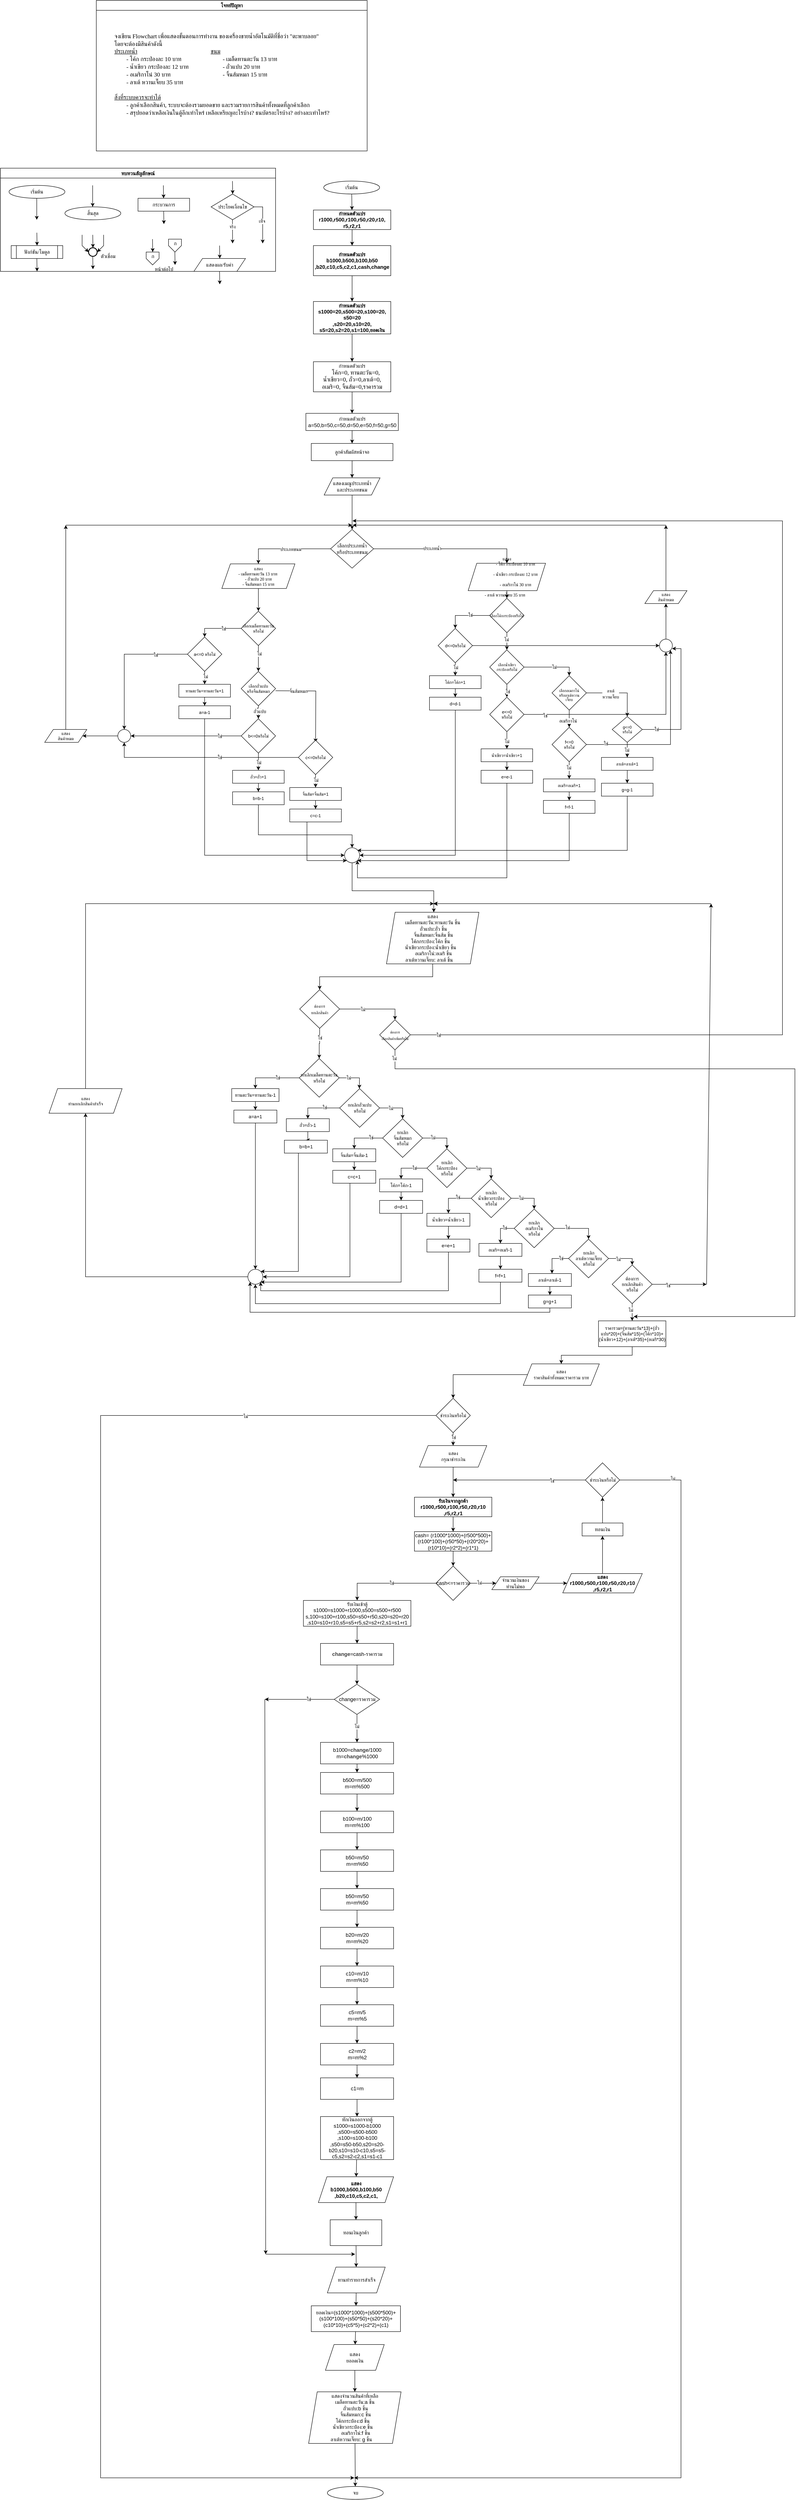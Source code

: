 <mxfile>
    <diagram name="Page-1" id="Xa4HiU06uu2VXl8qRVdY">
        <mxGraphModel dx="4224" dy="2979" grid="1" gridSize="10" guides="1" tooltips="1" connect="1" arrows="1" fold="1" page="1" pageScale="1" pageWidth="850" pageHeight="1100" math="0" shadow="0">
            <root>
                <mxCell id="0"/>
                <mxCell id="1" parent="0"/>
                <mxCell id="of-Or63fq2WvLNfduHY4-37" value="&lt;font data-font-src=&quot;https://fonts.googleapis.com/css?family=Sarabun&quot; face=&quot;Sarabun&quot;&gt;โจทย์ปัญหา&lt;/font&gt;" style="swimlane;whiteSpace=wrap;html=1;" parent="1" vertex="1">
                    <mxGeometry x="-2040" y="-2120" width="630" height="350" as="geometry"/>
                </mxCell>
                <mxCell id="of-Or63fq2WvLNfduHY4-38" value="&lt;font data-font-src=&quot;https://fonts.googleapis.com/css?family=Sarabun&quot; face=&quot;Sarabun&quot; style=&quot;font-size: 14px;&quot;&gt;จงเขียน Flowchart เพื่อแสดงขั้นตอนการทำงาน ของเครื่องขายน้ำอัตโนมัติที่ชื่อว่า &quot;ตะพาบลอย&quot;&lt;br&gt;โดยจะต้องมีสินค้าดังนี้&lt;br&gt;&lt;u&gt;ประเภทน้ำ&lt;span style=&quot;white-space: pre;&quot;&gt;&#x9;&lt;/span&gt;&lt;span style=&quot;white-space: pre;&quot;&gt;&#x9;&lt;/span&gt;&lt;span style=&quot;white-space: pre;&quot;&gt;&#x9;&lt;/span&gt;&lt;span style=&quot;white-space: pre;&quot;&gt;&#x9;&lt;/span&gt;&lt;span style=&quot;white-space: pre;&quot;&gt;&#x9;&lt;/span&gt;&lt;span style=&quot;white-space: pre;&quot;&gt;&#x9;&lt;span style=&quot;white-space: pre;&quot;&gt;&#x9;&lt;/span&gt;ข&lt;/span&gt;นม&lt;/u&gt;&lt;br&gt;&lt;span style=&quot;white-space: pre;&quot;&gt;&#x9;&lt;/span&gt;- โค้ก กระป๋องละ 10 บาท&lt;span style=&quot;white-space: pre;&quot;&gt;&#x9;&lt;/span&gt;&lt;span style=&quot;white-space: pre;&quot;&gt;&#x9;&lt;/span&gt;&lt;span style=&quot;white-space: pre;&quot;&gt;&#x9;&lt;/span&gt;&lt;span style=&quot;white-space: pre;&quot;&gt;&#x9;&lt;/span&gt;- เมล็ดทานตะวัน 13 บาท&lt;br&gt;&lt;span style=&quot;white-space: pre;&quot;&gt;&#x9;&lt;/span&gt;- น้ำเขียว กระป๋องละ 12 บาท&lt;span style=&quot;white-space: pre;&quot;&gt;&#x9;&lt;/span&gt;&lt;span style=&quot;white-space: pre;&quot;&gt;&#x9;&lt;/span&gt;&lt;span style=&quot;white-space: pre;&quot;&gt;&#x9;&lt;/span&gt;- ถั่วแปบ 20 บาท&lt;br&gt;&lt;span style=&quot;white-space: pre;&quot;&gt;&#x9;&lt;/span&gt;- อเมริกาโน่ 30 บาท&lt;span style=&quot;white-space: pre;&quot;&gt;&#x9;&lt;/span&gt;&lt;span style=&quot;white-space: pre;&quot;&gt;&#x9;&lt;/span&gt;&lt;span style=&quot;white-space: pre;&quot;&gt;&#x9;&lt;/span&gt;&lt;span style=&quot;white-space: pre;&quot;&gt;&#x9;&lt;/span&gt;&lt;span style=&quot;white-space: pre;&quot;&gt;&#x9;&lt;/span&gt;- จิ้นส้มหมก 15 บาท&lt;br&gt;&lt;span style=&quot;white-space: pre;&quot;&gt;&#x9;&lt;/span&gt;- ลาเต้ หวานเจี๊ยบ 35 บาท&lt;span style=&quot;white-space: pre;&quot;&gt;&#x9;&lt;/span&gt;&lt;br&gt;&lt;br&gt;&lt;u&gt;สิ่งที่ระบบควรจะทำได้&lt;/u&gt;&lt;br&gt;&lt;span style=&quot;white-space: pre;&quot;&gt;&#x9;&lt;/span&gt;- ลูกค้าเลือกสินค้า, ระบบจะต้องรวมยอดขาย และรวมรายการสินค้าทั้งหมดที่ลูกค้าเลือก&lt;br&gt;&lt;span style=&quot;white-space: pre;&quot;&gt;&#x9;&lt;/span&gt;- สรุปยอดว่าเหลือเงินในตู้อีกเท่าไหร่ เหลือเหรียญอะไรบ้าง? ธนบัตรอะไรบ้าง? อย่างละเท่าไหร่?&lt;br&gt;&lt;br&gt;&lt;br&gt;&lt;/font&gt;" style="text;html=1;align=left;verticalAlign=middle;resizable=0;points=[];autosize=1;strokeColor=none;fillColor=none;fontSize=14;" parent="of-Or63fq2WvLNfduHY4-37" vertex="1">
                    <mxGeometry x="40" y="70" width="580" height="240" as="geometry"/>
                </mxCell>
                <mxCell id="of-Or63fq2WvLNfduHY4-1" value="ทบทวนสัญลักษณ์" style="swimlane;fontFamily=Sarabun;fontSource=https%3A%2F%2Ffonts.googleapis.com%2Fcss%3Ffamily%3DSarabun;" parent="1" vertex="1">
                    <mxGeometry x="-2263" y="-1729.99" width="640" height="240" as="geometry"/>
                </mxCell>
                <mxCell id="of-Or63fq2WvLNfduHY4-2" value="&lt;font data-font-src=&quot;https://fonts.googleapis.com/css?family=Sarabun&quot; face=&quot;Sarabun&quot;&gt;เริ่มต้น&lt;/font&gt;" style="ellipse;whiteSpace=wrap;html=1;" parent="of-Or63fq2WvLNfduHY4-1" vertex="1">
                    <mxGeometry x="20" y="40" width="130" height="30" as="geometry"/>
                </mxCell>
                <mxCell id="of-Or63fq2WvLNfduHY4-3" value="" style="endArrow=classic;html=1;rounded=0;" parent="of-Or63fq2WvLNfduHY4-1" edge="1">
                    <mxGeometry width="50" height="50" relative="1" as="geometry">
                        <mxPoint x="84.5" y="70" as="sourcePoint"/>
                        <mxPoint x="84.5" y="120" as="targetPoint"/>
                    </mxGeometry>
                </mxCell>
                <mxCell id="of-Or63fq2WvLNfduHY4-4" value="&lt;font face=&quot;Sarabun&quot;&gt;สิ้นสุด&lt;/font&gt;" style="ellipse;whiteSpace=wrap;html=1;" parent="of-Or63fq2WvLNfduHY4-1" vertex="1">
                    <mxGeometry x="150" y="90" width="130" height="30" as="geometry"/>
                </mxCell>
                <mxCell id="of-Or63fq2WvLNfduHY4-5" value="" style="endArrow=classic;html=1;rounded=0;" parent="of-Or63fq2WvLNfduHY4-1" edge="1">
                    <mxGeometry width="50" height="50" relative="1" as="geometry">
                        <mxPoint x="214.5" y="40" as="sourcePoint"/>
                        <mxPoint x="214.5" y="90" as="targetPoint"/>
                    </mxGeometry>
                </mxCell>
                <mxCell id="of-Or63fq2WvLNfduHY4-6" value="กระบวนการ" style="rounded=0;whiteSpace=wrap;html=1;fontFamily=Sarabun;fontSource=https%3A%2F%2Ffonts.googleapis.com%2Fcss%3Ffamily%3DSarabun;" parent="of-Or63fq2WvLNfduHY4-1" vertex="1">
                    <mxGeometry x="320" y="70" width="120" height="30" as="geometry"/>
                </mxCell>
                <mxCell id="of-Or63fq2WvLNfduHY4-7" value="" style="endArrow=classic;html=1;rounded=0;" parent="of-Or63fq2WvLNfduHY4-1" edge="1">
                    <mxGeometry width="50" height="50" relative="1" as="geometry">
                        <mxPoint x="379" y="40" as="sourcePoint"/>
                        <mxPoint x="379.5" y="70" as="targetPoint"/>
                    </mxGeometry>
                </mxCell>
                <mxCell id="of-Or63fq2WvLNfduHY4-8" value="" style="endArrow=classic;html=1;rounded=0;" parent="of-Or63fq2WvLNfduHY4-1" edge="1">
                    <mxGeometry width="50" height="50" relative="1" as="geometry">
                        <mxPoint x="379.75" y="100" as="sourcePoint"/>
                        <mxPoint x="380.25" y="130" as="targetPoint"/>
                    </mxGeometry>
                </mxCell>
                <mxCell id="of-Or63fq2WvLNfduHY4-9" value="ประโยคเงื่อนไข" style="rhombus;whiteSpace=wrap;html=1;fontFamily=Sarabun;fontSource=https%3A%2F%2Ffonts.googleapis.com%2Fcss%3Ffamily%3DSarabun;" parent="of-Or63fq2WvLNfduHY4-1" vertex="1">
                    <mxGeometry x="490" y="60" width="100" height="60" as="geometry"/>
                </mxCell>
                <mxCell id="of-Or63fq2WvLNfduHY4-10" value="" style="endArrow=classic;html=1;rounded=0;" parent="of-Or63fq2WvLNfduHY4-1" edge="1">
                    <mxGeometry width="50" height="50" relative="1" as="geometry">
                        <mxPoint x="539.71" y="30" as="sourcePoint"/>
                        <mxPoint x="540.21" y="60" as="targetPoint"/>
                    </mxGeometry>
                </mxCell>
                <mxCell id="of-Or63fq2WvLNfduHY4-11" value="" style="endArrow=classic;html=1;rounded=0;" parent="of-Or63fq2WvLNfduHY4-1" edge="1">
                    <mxGeometry width="50" height="50" relative="1" as="geometry">
                        <mxPoint x="539.71" y="120" as="sourcePoint"/>
                        <mxPoint x="540" y="175" as="targetPoint"/>
                    </mxGeometry>
                </mxCell>
                <mxCell id="of-Or63fq2WvLNfduHY4-12" value="จริง" style="edgeLabel;html=1;align=center;verticalAlign=middle;resizable=0;points=[];fontFamily=Sarabun;fontSource=https%3A%2F%2Ffonts.googleapis.com%2Fcss%3Ffamily%3DSarabun;" parent="of-Or63fq2WvLNfduHY4-11" vertex="1" connectable="0">
                    <mxGeometry x="-0.414" y="-1" relative="1" as="geometry">
                        <mxPoint as="offset"/>
                    </mxGeometry>
                </mxCell>
                <mxCell id="of-Or63fq2WvLNfduHY4-13" value="" style="endArrow=classic;html=1;rounded=0;exitX=1;exitY=0.5;exitDx=0;exitDy=0;" parent="of-Or63fq2WvLNfduHY4-1" source="of-Or63fq2WvLNfduHY4-9" edge="1">
                    <mxGeometry width="50" height="50" relative="1" as="geometry">
                        <mxPoint x="620" y="95" as="sourcePoint"/>
                        <mxPoint x="610" y="175" as="targetPoint"/>
                        <Array as="points">
                            <mxPoint x="610" y="90"/>
                        </Array>
                    </mxGeometry>
                </mxCell>
                <mxCell id="of-Or63fq2WvLNfduHY4-14" value="&lt;font data-font-src=&quot;https://fonts.googleapis.com/css?family=Sarabun&quot; face=&quot;Sarabun&quot;&gt;เท็จ&lt;/font&gt;" style="edgeLabel;html=1;align=center;verticalAlign=middle;resizable=0;points=[];" parent="of-Or63fq2WvLNfduHY4-13" vertex="1" connectable="0">
                    <mxGeometry x="-0.002" y="-2" relative="1" as="geometry">
                        <mxPoint as="offset"/>
                    </mxGeometry>
                </mxCell>
                <mxCell id="of-Or63fq2WvLNfduHY4-15" value="&lt;font data-font-src=&quot;https://fonts.googleapis.com/css?family=Sarabun&quot; face=&quot;Sarabun&quot;&gt;ฟังก์ชัน/โมดูล&lt;/font&gt;" style="shape=process;whiteSpace=wrap;html=1;backgroundOutline=1;" parent="of-Or63fq2WvLNfduHY4-1" vertex="1">
                    <mxGeometry x="25" y="180" width="120" height="30" as="geometry"/>
                </mxCell>
                <mxCell id="of-Or63fq2WvLNfduHY4-16" value="" style="endArrow=classic;html=1;rounded=0;" parent="of-Or63fq2WvLNfduHY4-1" edge="1">
                    <mxGeometry width="50" height="50" relative="1" as="geometry">
                        <mxPoint x="84.71" y="150" as="sourcePoint"/>
                        <mxPoint x="85.21" y="180" as="targetPoint"/>
                    </mxGeometry>
                </mxCell>
                <mxCell id="of-Or63fq2WvLNfduHY4-17" value="" style="endArrow=classic;html=1;rounded=0;" parent="of-Or63fq2WvLNfduHY4-1" edge="1">
                    <mxGeometry width="50" height="50" relative="1" as="geometry">
                        <mxPoint x="84.71" y="210" as="sourcePoint"/>
                        <mxPoint x="85.21" y="240" as="targetPoint"/>
                    </mxGeometry>
                </mxCell>
                <mxCell id="of-Or63fq2WvLNfduHY4-18" value="" style="strokeWidth=2;html=1;shape=mxgraph.flowchart.start_2;whiteSpace=wrap;" parent="of-Or63fq2WvLNfduHY4-1" vertex="1">
                    <mxGeometry x="205" y="185" width="20" height="20" as="geometry"/>
                </mxCell>
                <mxCell id="of-Or63fq2WvLNfduHY4-19" value="" style="endArrow=classic;html=1;rounded=0;" parent="of-Or63fq2WvLNfduHY4-1" edge="1">
                    <mxGeometry width="50" height="50" relative="1" as="geometry">
                        <mxPoint x="214.71" y="155" as="sourcePoint"/>
                        <mxPoint x="215.21" y="185" as="targetPoint"/>
                    </mxGeometry>
                </mxCell>
                <mxCell id="of-Or63fq2WvLNfduHY4-20" value="" style="endArrow=classic;html=1;rounded=0;entryX=0;entryY=0.5;entryDx=0;entryDy=0;entryPerimeter=0;" parent="of-Or63fq2WvLNfduHY4-1" target="of-Or63fq2WvLNfduHY4-18" edge="1">
                    <mxGeometry width="50" height="50" relative="1" as="geometry">
                        <mxPoint x="190.0" y="155" as="sourcePoint"/>
                        <mxPoint x="190.5" y="185" as="targetPoint"/>
                        <Array as="points">
                            <mxPoint x="190" y="180"/>
                        </Array>
                    </mxGeometry>
                </mxCell>
                <mxCell id="of-Or63fq2WvLNfduHY4-21" value="" style="endArrow=classic;html=1;rounded=0;entryX=1;entryY=0.5;entryDx=0;entryDy=0;entryPerimeter=0;" parent="of-Or63fq2WvLNfduHY4-1" target="of-Or63fq2WvLNfduHY4-18" edge="1">
                    <mxGeometry width="50" height="50" relative="1" as="geometry">
                        <mxPoint x="240.0" y="155" as="sourcePoint"/>
                        <mxPoint x="240.5" y="185" as="targetPoint"/>
                        <Array as="points">
                            <mxPoint x="240" y="180"/>
                        </Array>
                    </mxGeometry>
                </mxCell>
                <mxCell id="of-Or63fq2WvLNfduHY4-22" value="" style="endArrow=classic;html=1;rounded=0;" parent="of-Or63fq2WvLNfduHY4-1" edge="1">
                    <mxGeometry width="50" height="50" relative="1" as="geometry">
                        <mxPoint x="214.71" y="205" as="sourcePoint"/>
                        <mxPoint x="215.21" y="235" as="targetPoint"/>
                    </mxGeometry>
                </mxCell>
                <mxCell id="of-Or63fq2WvLNfduHY4-23" value="&lt;font data-font-src=&quot;https://fonts.googleapis.com/css?family=Sarabun&quot; face=&quot;Sarabun&quot;&gt;ตัวเชื่อม&lt;/font&gt;" style="text;html=1;align=center;verticalAlign=middle;resizable=0;points=[];autosize=1;strokeColor=none;fillColor=none;" parent="of-Or63fq2WvLNfduHY4-1" vertex="1">
                    <mxGeometry x="220" y="190" width="60" height="30" as="geometry"/>
                </mxCell>
                <mxCell id="of-Or63fq2WvLNfduHY4-24" value="" style="endArrow=classic;html=1;rounded=0;" parent="of-Or63fq2WvLNfduHY4-1" edge="1">
                    <mxGeometry width="50" height="50" relative="1" as="geometry">
                        <mxPoint x="353.71" y="165" as="sourcePoint"/>
                        <mxPoint x="354.21" y="195" as="targetPoint"/>
                    </mxGeometry>
                </mxCell>
                <mxCell id="of-Or63fq2WvLNfduHY4-25" value="" style="verticalLabelPosition=bottom;verticalAlign=top;html=1;shape=offPageConnector;rounded=0;size=0.5;" parent="of-Or63fq2WvLNfduHY4-1" vertex="1">
                    <mxGeometry x="339" y="195" width="30" height="30" as="geometry"/>
                </mxCell>
                <mxCell id="of-Or63fq2WvLNfduHY4-26" value="" style="endArrow=classic;html=1;rounded=0;" parent="of-Or63fq2WvLNfduHY4-1" edge="1">
                    <mxGeometry width="50" height="50" relative="1" as="geometry">
                        <mxPoint x="405.71" y="195" as="sourcePoint"/>
                        <mxPoint x="406.21" y="225" as="targetPoint"/>
                    </mxGeometry>
                </mxCell>
                <mxCell id="of-Or63fq2WvLNfduHY4-27" value="" style="verticalLabelPosition=bottom;verticalAlign=top;html=1;shape=offPageConnector;rounded=0;size=0.5;" parent="of-Or63fq2WvLNfduHY4-1" vertex="1">
                    <mxGeometry x="391" y="165" width="30" height="30" as="geometry"/>
                </mxCell>
                <mxCell id="of-Or63fq2WvLNfduHY4-28" value="หน้าต่อไป" style="text;html=1;align=center;verticalAlign=middle;resizable=0;points=[];autosize=1;strokeColor=none;fillColor=none;fontFamily=Sarabun;fontSource=https%3A%2F%2Ffonts.googleapis.com%2Fcss%3Ffamily%3DSarabun;" parent="of-Or63fq2WvLNfduHY4-1" vertex="1">
                    <mxGeometry x="345" y="220" width="70" height="30" as="geometry"/>
                </mxCell>
                <mxCell id="of-Or63fq2WvLNfduHY4-29" value="ก" style="text;html=1;align=center;verticalAlign=middle;resizable=0;points=[];autosize=1;strokeColor=none;fillColor=none;fontFamily=Sarabun;fontSource=https%3A%2F%2Ffonts.googleapis.com%2Fcss%3Ffamily%3DSarabun;" parent="of-Or63fq2WvLNfduHY4-1" vertex="1">
                    <mxGeometry x="339" y="190" width="30" height="30" as="geometry"/>
                </mxCell>
                <mxCell id="of-Or63fq2WvLNfduHY4-30" value="ก" style="text;html=1;align=center;verticalAlign=middle;resizable=0;points=[];autosize=1;strokeColor=none;fillColor=none;fontFamily=Sarabun;fontSource=https%3A%2F%2Ffonts.googleapis.com%2Fcss%3Ffamily%3DSarabun;" parent="of-Or63fq2WvLNfduHY4-1" vertex="1">
                    <mxGeometry x="391" y="160" width="30" height="30" as="geometry"/>
                </mxCell>
                <mxCell id="of-Or63fq2WvLNfduHY4-31" value="แสดงผล/รับค่า" style="shape=parallelogram;perimeter=parallelogramPerimeter;whiteSpace=wrap;html=1;fixedSize=1;fontFamily=Sarabun;fontSource=https%3A%2F%2Ffonts.googleapis.com%2Fcss%3Ffamily%3DSarabun;" parent="of-Or63fq2WvLNfduHY4-1" vertex="1">
                    <mxGeometry x="450" y="210" width="120" height="30" as="geometry"/>
                </mxCell>
                <mxCell id="of-Or63fq2WvLNfduHY4-32" value="" style="endArrow=classic;html=1;rounded=0;" parent="of-Or63fq2WvLNfduHY4-1" edge="1">
                    <mxGeometry width="50" height="50" relative="1" as="geometry">
                        <mxPoint x="509.71" y="180" as="sourcePoint"/>
                        <mxPoint x="510.21" y="210" as="targetPoint"/>
                    </mxGeometry>
                </mxCell>
                <mxCell id="of-Or63fq2WvLNfduHY4-33" value="" style="endArrow=classic;html=1;rounded=0;" parent="of-Or63fq2WvLNfduHY4-1" edge="1">
                    <mxGeometry width="50" height="50" relative="1" as="geometry">
                        <mxPoint x="509.71" y="240" as="sourcePoint"/>
                        <mxPoint x="510.21" y="270" as="targetPoint"/>
                    </mxGeometry>
                </mxCell>
                <mxCell id="288" value="" style="edgeStyle=none;html=1;" parent="1" source="of-Or63fq2WvLNfduHY4-35" target="284" edge="1">
                    <mxGeometry relative="1" as="geometry"/>
                </mxCell>
                <mxCell id="of-Or63fq2WvLNfduHY4-35" value="&lt;font data-font-src=&quot;https://fonts.googleapis.com/css?family=Sarabun&quot; face=&quot;Sarabun&quot;&gt;เริ่มต้น&lt;/font&gt;" style="ellipse;whiteSpace=wrap;html=1;fontStyle=0" parent="1" vertex="1">
                    <mxGeometry x="-1511" y="-1700" width="130" height="30" as="geometry"/>
                </mxCell>
                <mxCell id="126" value="" style="edgeStyle=none;html=1;" parent="1" source="of-Or63fq2WvLNfduHY4-39" target="of-Or63fq2WvLNfduHY4-103" edge="1">
                    <mxGeometry relative="1" as="geometry"/>
                </mxCell>
                <mxCell id="of-Or63fq2WvLNfduHY4-39" value="กำหนดตัวแปร&lt;div&gt;&lt;span style=&quot;font-family: Sarabun; font-size: 14px; text-align: left; text-wrap-mode: nowrap;&quot;&gt;&amp;nbsp; &amp;nbsp; &amp;nbsp;โค้ก=0,&amp;nbsp;&lt;/span&gt;&lt;span style=&quot;font-family: Sarabun; font-size: 14px; text-align: left; text-wrap-mode: nowrap;&quot;&gt;ทานตะวัน=0,&lt;/span&gt;&lt;br style=&quot;font-family: Sarabun; font-size: 14px; text-align: left; text-wrap-mode: nowrap;&quot;&gt;&lt;span style=&quot;font-family: Sarabun; font-size: 14px; text-align: left; text-wrap-mode: nowrap;&quot;&gt;น้ำเขียว=0,&amp;nbsp;&lt;/span&gt;&lt;span style=&quot;font-family: Sarabun; font-size: 14px; text-align: left; text-wrap-mode: nowrap;&quot;&gt;ถั่ว=0,&lt;/span&gt;&lt;span style=&quot;font-family: Sarabun; font-size: 14px; text-align: left; text-wrap-mode: nowrap;&quot;&gt;ลาเต้=0,&lt;/span&gt;&lt;br style=&quot;font-family: Sarabun; font-size: 14px; text-align: left; text-wrap-mode: nowrap;&quot;&gt;&lt;span style=&quot;font-family: Sarabun; font-size: 14px; text-align: left; text-wrap-mode: nowrap;&quot;&gt;อเมริ=0,&amp;nbsp;&lt;/span&gt;&lt;span style=&quot;font-family: Sarabun; font-size: 14px; text-align: left; text-wrap-mode: nowrap;&quot;&gt;จิ้นส้ม=&lt;/span&gt;&lt;span style=&quot;font-family: Sarabun; font-size: 14px; text-align: left; text-wrap-mode: nowrap; background-color: transparent; color: light-dark(rgb(0, 0, 0), rgb(255, 255, 255));&quot;&gt;0,ราคารวม&lt;/span&gt;&lt;/div&gt;" style="whiteSpace=wrap;html=1;fontStyle=0" parent="1" vertex="1">
                    <mxGeometry x="-1535" y="-1280" width="180" height="70" as="geometry"/>
                </mxCell>
                <mxCell id="WRIfh3sDyCiLUNuFMf4n-103" value="" style="edgeStyle=orthogonalEdgeStyle;rounded=0;orthogonalLoop=1;jettySize=auto;html=1;" parent="1" source="of-Or63fq2WvLNfduHY4-50" target="of-Or63fq2WvLNfduHY4-52" edge="1">
                    <mxGeometry relative="1" as="geometry"/>
                </mxCell>
                <mxCell id="of-Or63fq2WvLNfduHY4-50" value="&lt;span&gt;ลูกค้าสัมผัสหน้าจอ&lt;/span&gt;" style="whiteSpace=wrap;html=1;fontStyle=0" parent="1" vertex="1">
                    <mxGeometry x="-1540" y="-1090" width="190" height="40" as="geometry"/>
                </mxCell>
                <mxCell id="WRIfh3sDyCiLUNuFMf4n-97" value="" style="edgeStyle=orthogonalEdgeStyle;rounded=0;orthogonalLoop=1;jettySize=auto;html=1;entryX=0.5;entryY=0;entryDx=0;entryDy=0;" parent="1" source="of-Or63fq2WvLNfduHY4-52" target="of-Or63fq2WvLNfduHY4-54" edge="1">
                    <mxGeometry relative="1" as="geometry">
                        <mxPoint x="-1445" y="-870" as="targetPoint"/>
                    </mxGeometry>
                </mxCell>
                <mxCell id="of-Or63fq2WvLNfduHY4-52" value="&lt;div&gt;&lt;br&gt;&lt;/div&gt;&lt;div&gt;&lt;span style=&quot;background-color: transparent; color: light-dark(rgb(0, 0, 0), rgb(255, 255, 255));&quot;&gt;แสดงเมณูประเภทน้ำ&lt;/span&gt;&lt;/div&gt;&lt;div&gt;และประเภทขนม&lt;br&gt;&lt;div&gt;&lt;br&gt;&lt;/div&gt;&lt;/div&gt;" style="shape=parallelogram;perimeter=parallelogramPerimeter;whiteSpace=wrap;html=1;fixedSize=1;" parent="1" vertex="1">
                    <mxGeometry x="-1510" y="-1010" width="130" height="40" as="geometry"/>
                </mxCell>
                <mxCell id="of-Or63fq2WvLNfduHY4-61" value="" style="edgeStyle=orthogonalEdgeStyle;rounded=0;orthogonalLoop=1;jettySize=auto;html=1;entryX=0.5;entryY=0;entryDx=0;entryDy=0;" parent="1" source="of-Or63fq2WvLNfduHY4-54" target="of-Or63fq2WvLNfduHY4-60" edge="1">
                    <mxGeometry relative="1" as="geometry"/>
                </mxCell>
                <mxCell id="of-Or63fq2WvLNfduHY4-64" value="ประเภทขนม" style="edgeLabel;html=1;align=center;verticalAlign=middle;resizable=0;points=[];" parent="of-Or63fq2WvLNfduHY4-61" vertex="1" connectable="0">
                    <mxGeometry x="-0.085" y="1" relative="1" as="geometry">
                        <mxPoint as="offset"/>
                    </mxGeometry>
                </mxCell>
                <mxCell id="of-Or63fq2WvLNfduHY4-63" value="" style="edgeStyle=orthogonalEdgeStyle;rounded=0;orthogonalLoop=1;jettySize=auto;html=1;entryX=0.5;entryY=0;entryDx=0;entryDy=0;exitX=1;exitY=0.5;exitDx=0;exitDy=0;" parent="1" source="of-Or63fq2WvLNfduHY4-54" target="of-Or63fq2WvLNfduHY4-62" edge="1">
                    <mxGeometry relative="1" as="geometry">
                        <mxPoint x="-1250" y="-840" as="sourcePoint"/>
                        <mxPoint x="-1055" y="-840" as="targetPoint"/>
                    </mxGeometry>
                </mxCell>
                <mxCell id="of-Or63fq2WvLNfduHY4-65" value="ประเภทน้ำ" style="edgeLabel;html=1;align=center;verticalAlign=middle;resizable=0;points=[];" parent="of-Or63fq2WvLNfduHY4-63" vertex="1" connectable="0">
                    <mxGeometry x="-0.211" y="1" relative="1" as="geometry">
                        <mxPoint as="offset"/>
                    </mxGeometry>
                </mxCell>
                <mxCell id="of-Or63fq2WvLNfduHY4-54" value="เลือกประเภทน้ำ&lt;div&gt;หรือประเภทขนม&lt;/div&gt;" style="rhombus;whiteSpace=wrap;html=1;" parent="1" vertex="1">
                    <mxGeometry x="-1495" y="-890" width="100" height="90" as="geometry"/>
                </mxCell>
                <mxCell id="of-Or63fq2WvLNfduHY4-67" value="" style="edgeStyle=orthogonalEdgeStyle;rounded=0;orthogonalLoop=1;jettySize=auto;html=1;" parent="1" source="of-Or63fq2WvLNfduHY4-60" target="of-Or63fq2WvLNfduHY4-66" edge="1">
                    <mxGeometry relative="1" as="geometry"/>
                </mxCell>
                <mxCell id="of-Or63fq2WvLNfduHY4-60" value="&lt;font&gt;แสดง&lt;/font&gt;&lt;div&gt;&lt;font&gt;&lt;span style=&quot;font-family: Sarabun; text-align: left; text-wrap-mode: nowrap;&quot;&gt;- เมล็ดทานตะวัน 13 บาท&amp;nbsp;&lt;/span&gt;&lt;br style=&quot;font-family: Sarabun; text-align: left; text-wrap-mode: nowrap;&quot;&gt;&lt;span style=&quot;font-family: Sarabun; text-align: left; text-wrap-mode: nowrap;&quot;&gt;- ถั่วแปบ 20 บาท&lt;/span&gt;&lt;br style=&quot;font-family: Sarabun; text-align: left; text-wrap-mode: nowrap;&quot;&gt;&lt;span style=&quot;font-family: Sarabun; text-align: left; text-wrap-mode: nowrap;&quot;&gt;- จิ้นส้มหมก 15 บาท&lt;/span&gt;&lt;/font&gt;&lt;/div&gt;" style="shape=parallelogram;perimeter=parallelogramPerimeter;whiteSpace=wrap;html=1;fixedSize=1;fontSize=10;" parent="1" vertex="1">
                    <mxGeometry x="-1748" y="-810" width="170" height="57.19" as="geometry"/>
                </mxCell>
                <mxCell id="of-Or63fq2WvLNfduHY4-110" value="" style="edgeStyle=orthogonalEdgeStyle;rounded=0;orthogonalLoop=1;jettySize=auto;html=1;" parent="1" source="of-Or63fq2WvLNfduHY4-62" target="of-Or63fq2WvLNfduHY4-68" edge="1">
                    <mxGeometry relative="1" as="geometry"/>
                </mxCell>
                <mxCell id="of-Or63fq2WvLNfduHY4-62" value="&lt;font&gt;แสดง&lt;/font&gt;&lt;div&gt;&lt;span style=&quot;font-family: Sarabun; text-align: left; text-wrap-mode: nowrap;&quot;&gt;&amp;nbsp; &amp;nbsp; &amp;nbsp; &amp;nbsp; &amp;nbsp; &amp;nbsp; &amp;nbsp; &amp;nbsp; - โค้ก กระป๋องละ 10 บาท&lt;/span&gt;&lt;span style=&quot;font-family: Sarabun; text-align: left; white-space: pre;&quot;&gt;&#x9;&lt;/span&gt;&lt;span style=&quot;font-family: Sarabun; text-align: left; white-space: pre;&quot;&gt;&#x9;&lt;/span&gt;&lt;span style=&quot;font-family: Sarabun; text-align: left; white-space: pre;&quot;&gt;&#x9;&lt;/span&gt;&lt;span style=&quot;font-family: Sarabun; text-align: left; white-space: pre;&quot;&gt;&#x9;&lt;/span&gt;&lt;br style=&quot;font-family: Sarabun; text-align: left; text-wrap-mode: nowrap;&quot;&gt;&lt;span style=&quot;font-family: Sarabun; text-align: left; text-wrap-mode: nowrap;&quot;&gt;&amp;nbsp; &lt;span style=&quot;white-space: pre;&quot;&gt;&#x9;&lt;/span&gt;&lt;span style=&quot;white-space: pre;&quot;&gt;&#x9;&lt;/span&gt;- น้ำเขียว กระป๋องละ 12 บาท&lt;/span&gt;&lt;span style=&quot;font-family: Sarabun; text-align: left; white-space: pre;&quot;&gt;&#x9;&lt;/span&gt;&lt;span style=&quot;font-family: Sarabun; text-align: left; white-space: pre;&quot;&gt;&#x9;&lt;/span&gt;&lt;span style=&quot;font-family: Sarabun; text-align: left; white-space: pre;&quot;&gt;&#x9;&lt;/span&gt;&lt;br style=&quot;font-family: Sarabun; text-align: left; text-wrap-mode: nowrap;&quot;&gt;&lt;span style=&quot;font-family: Sarabun; text-align: left; text-wrap-mode: nowrap;&quot;&gt;&lt;span style=&quot;white-space: pre;&quot;&gt;&#x9;&lt;/span&gt;&lt;span style=&quot;white-space: pre;&quot;&gt;&#x9;&lt;/span&gt;- อเมริกาโน่ 30 บาท&lt;/span&gt;&lt;span style=&quot;font-family: Sarabun; text-align: left; white-space: pre;&quot;&gt;&#x9;&lt;/span&gt;&lt;span style=&quot;font-family: Sarabun; text-align: left; white-space: pre;&quot;&gt;&#x9;&lt;/span&gt;&lt;span style=&quot;font-family: Sarabun; text-align: left; white-space: pre;&quot;&gt;&#x9;&lt;/span&gt;&lt;span style=&quot;font-family: Sarabun; text-align: left; white-space: pre;&quot;&gt;&#x9;&lt;/span&gt;&lt;span style=&quot;font-family: Sarabun; text-align: left; white-space: pre;&quot;&gt;&#x9;&lt;/span&gt;&lt;/div&gt;&lt;div style=&quot;text-align: center;&quot;&gt;&lt;span style=&quot;background-color: transparent; color: light-dark(rgb(0, 0, 0), rgb(255, 255, 255)); text-align: left;&quot;&gt;&amp;nbsp; &amp;nbsp;&lt;/span&gt;&lt;span style=&quot;background-color: transparent; color: light-dark(rgb(0, 0, 0), rgb(255, 255, 255)); text-wrap-mode: nowrap; font-family: Sarabun; text-align: left;&quot;&gt;- ลาเต้ หวานเจี๊ยบ 35 บาท&lt;/span&gt;&lt;span style=&quot;background-color: transparent; color: light-dark(rgb(0, 0, 0), rgb(255, 255, 255)); font-family: Sarabun; text-align: left; white-space: pre;&quot;&gt;&#x9;&lt;/span&gt;&lt;/div&gt;" style="shape=parallelogram;perimeter=parallelogramPerimeter;whiteSpace=wrap;html=1;fixedSize=1;fontSize=10;" parent="1" vertex="1">
                    <mxGeometry x="-1175" y="-811.4" width="180" height="63.59" as="geometry"/>
                </mxCell>
                <mxCell id="of-Or63fq2WvLNfduHY4-115" value="" style="edgeStyle=orthogonalEdgeStyle;rounded=0;orthogonalLoop=1;jettySize=auto;html=1;entryX=0.5;entryY=0;entryDx=0;entryDy=0;" parent="1" source="of-Or63fq2WvLNfduHY4-66" target="of-Or63fq2WvLNfduHY4-114" edge="1">
                    <mxGeometry relative="1" as="geometry"/>
                </mxCell>
                <mxCell id="of-Or63fq2WvLNfduHY4-116" value="ใช่" style="edgeLabel;html=1;align=center;verticalAlign=middle;resizable=0;points=[];" parent="of-Or63fq2WvLNfduHY4-115" vertex="1" connectable="0">
                    <mxGeometry x="-0.209" y="1" relative="1" as="geometry">
                        <mxPoint as="offset"/>
                    </mxGeometry>
                </mxCell>
                <mxCell id="of-Or63fq2WvLNfduHY4-118" value="" style="edgeStyle=orthogonalEdgeStyle;rounded=0;orthogonalLoop=1;jettySize=auto;html=1;" parent="1" source="of-Or63fq2WvLNfduHY4-66" target="of-Or63fq2WvLNfduHY4-117" edge="1">
                    <mxGeometry relative="1" as="geometry"/>
                </mxCell>
                <mxCell id="of-Or63fq2WvLNfduHY4-119" value="ไม่" style="edgeLabel;html=1;align=center;verticalAlign=middle;resizable=0;points=[];" parent="of-Or63fq2WvLNfduHY4-118" vertex="1" connectable="0">
                    <mxGeometry x="-0.387" y="2" relative="1" as="geometry">
                        <mxPoint as="offset"/>
                    </mxGeometry>
                </mxCell>
                <mxCell id="of-Or63fq2WvLNfduHY4-66" value="เลือกเมล็ดทานตะวัน&lt;div&gt;หรือไม่&lt;/div&gt;" style="rhombus;whiteSpace=wrap;html=1;fontSize=10;" parent="1" vertex="1">
                    <mxGeometry x="-1703" y="-699.995" width="80" height="80" as="geometry"/>
                </mxCell>
                <mxCell id="of-Or63fq2WvLNfduHY4-108" value="" style="edgeStyle=orthogonalEdgeStyle;rounded=0;orthogonalLoop=1;jettySize=auto;html=1;entryX=0.5;entryY=0;entryDx=0;entryDy=0;" parent="1" source="of-Or63fq2WvLNfduHY4-68" target="WRIfh3sDyCiLUNuFMf4n-5" edge="1">
                    <mxGeometry relative="1" as="geometry">
                        <mxPoint x="-1085" y="-595" as="targetPoint"/>
                    </mxGeometry>
                </mxCell>
                <mxCell id="WRIfh3sDyCiLUNuFMf4n-4" value="ไม่" style="edgeLabel;html=1;align=center;verticalAlign=middle;resizable=0;points=[];" parent="of-Or63fq2WvLNfduHY4-108" vertex="1" connectable="0">
                    <mxGeometry x="-0.211" y="4" relative="1" as="geometry">
                        <mxPoint x="-5" as="offset"/>
                    </mxGeometry>
                </mxCell>
                <mxCell id="WRIfh3sDyCiLUNuFMf4n-2" value="" style="edgeStyle=orthogonalEdgeStyle;rounded=0;orthogonalLoop=1;jettySize=auto;html=1;entryX=0.5;entryY=0;entryDx=0;entryDy=0;" parent="1" source="of-Or63fq2WvLNfduHY4-68" target="WRIfh3sDyCiLUNuFMf4n-1" edge="1">
                    <mxGeometry relative="1" as="geometry"/>
                </mxCell>
                <mxCell id="WRIfh3sDyCiLUNuFMf4n-3" value="ใช่" style="edgeLabel;html=1;align=center;verticalAlign=middle;resizable=0;points=[];" parent="WRIfh3sDyCiLUNuFMf4n-2" vertex="1" connectable="0">
                    <mxGeometry x="-0.179" y="-1" relative="1" as="geometry">
                        <mxPoint as="offset"/>
                    </mxGeometry>
                </mxCell>
                <mxCell id="of-Or63fq2WvLNfduHY4-68" value="&lt;font style=&quot;font-size: 9px;&quot;&gt;เลือกโค้กกระป๋องหรือไม่&lt;/font&gt;" style="rhombus;whiteSpace=wrap;html=1;fontSize=10;" parent="1" vertex="1">
                    <mxGeometry x="-1125" y="-730.005" width="80" height="80" as="geometry"/>
                </mxCell>
                <mxCell id="WRIfh3sDyCiLUNuFMf4n-95" value="" style="edgeStyle=orthogonalEdgeStyle;rounded=0;orthogonalLoop=1;jettySize=auto;html=1;" parent="1" source="of-Or63fq2WvLNfduHY4-103" target="of-Or63fq2WvLNfduHY4-50" edge="1">
                    <mxGeometry relative="1" as="geometry"/>
                </mxCell>
                <mxCell id="of-Or63fq2WvLNfduHY4-103" value="&lt;div&gt;&lt;br&gt;&lt;/div&gt;กำหนดตัวแปร&lt;div&gt;a=50,b=50,c=50,d=50,e=50,f=50,g=50&lt;/div&gt;&lt;div&gt;&lt;br&gt;&lt;/div&gt;" style="rounded=0;whiteSpace=wrap;html=1;" parent="1" vertex="1">
                    <mxGeometry x="-1552.5" y="-1160" width="215" height="40" as="geometry"/>
                </mxCell>
                <mxCell id="of-Or63fq2WvLNfduHY4-121" value="" style="edgeStyle=orthogonalEdgeStyle;rounded=0;orthogonalLoop=1;jettySize=auto;html=1;" parent="1" source="of-Or63fq2WvLNfduHY4-114" target="of-Or63fq2WvLNfduHY4-120" edge="1">
                    <mxGeometry relative="1" as="geometry"/>
                </mxCell>
                <mxCell id="of-Or63fq2WvLNfduHY4-125" value="ไม่" style="edgeLabel;html=1;align=center;verticalAlign=middle;resizable=0;points=[];" parent="of-Or63fq2WvLNfduHY4-121" vertex="1" connectable="0">
                    <mxGeometry x="0.12" y="-2" relative="1" as="geometry">
                        <mxPoint as="offset"/>
                    </mxGeometry>
                </mxCell>
                <mxCell id="of-Or63fq2WvLNfduHY4-191" value="" style="edgeStyle=orthogonalEdgeStyle;rounded=0;orthogonalLoop=1;jettySize=auto;html=1;entryX=0.5;entryY=0;entryDx=0;entryDy=0;" parent="1" source="of-Or63fq2WvLNfduHY4-114" target="of-Or63fq2WvLNfduHY4-193" edge="1">
                    <mxGeometry relative="1" as="geometry">
                        <mxPoint x="-1980" y="-420" as="targetPoint"/>
                    </mxGeometry>
                </mxCell>
                <mxCell id="of-Or63fq2WvLNfduHY4-192" value="ใช่" style="edgeLabel;html=1;align=center;verticalAlign=middle;resizable=0;points=[];" parent="of-Or63fq2WvLNfduHY4-191" vertex="1" connectable="0">
                    <mxGeometry x="-0.13" y="2" relative="1" as="geometry">
                        <mxPoint x="66" as="offset"/>
                    </mxGeometry>
                </mxCell>
                <mxCell id="of-Or63fq2WvLNfduHY4-114" value="a&amp;lt;=0 หรือไม่" style="rhombus;whiteSpace=wrap;html=1;fontSize=10;" parent="1" vertex="1">
                    <mxGeometry x="-1828" y="-639.995" width="80" height="80" as="geometry"/>
                </mxCell>
                <mxCell id="of-Or63fq2WvLNfduHY4-129" value="" style="edgeStyle=orthogonalEdgeStyle;rounded=0;orthogonalLoop=1;jettySize=auto;html=1;entryX=0.5;entryY=0;entryDx=0;entryDy=0;" parent="1" edge="1">
                    <mxGeometry relative="1" as="geometry">
                        <mxPoint x="-1622.998" y="-514.997" as="sourcePoint"/>
                        <mxPoint x="-1529.95" y="-395.05" as="targetPoint"/>
                    </mxGeometry>
                </mxCell>
                <mxCell id="of-Or63fq2WvLNfduHY4-182" value="จิ้นส้มหมก" style="edgeLabel;html=1;align=center;verticalAlign=middle;resizable=0;points=[];" parent="of-Or63fq2WvLNfduHY4-129" vertex="1" connectable="0">
                    <mxGeometry x="-0.194" y="-2" relative="1" as="geometry">
                        <mxPoint x="-33" y="-2" as="offset"/>
                    </mxGeometry>
                </mxCell>
                <mxCell id="of-Or63fq2WvLNfduHY4-132" value="" style="edgeStyle=orthogonalEdgeStyle;rounded=0;orthogonalLoop=1;jettySize=auto;html=1;" parent="1" source="of-Or63fq2WvLNfduHY4-117" target="of-Or63fq2WvLNfduHY4-131" edge="1">
                    <mxGeometry relative="1" as="geometry"/>
                </mxCell>
                <mxCell id="of-Or63fq2WvLNfduHY4-159" value="ใช่" style="edgeLabel;html=1;align=center;verticalAlign=middle;resizable=0;points=[];" parent="of-Or63fq2WvLNfduHY4-132" vertex="1" connectable="0">
                    <mxGeometry x="0.171" y="-1" relative="1" as="geometry">
                        <mxPoint as="offset"/>
                    </mxGeometry>
                </mxCell>
                <mxCell id="of-Or63fq2WvLNfduHY4-194" value="ถั่วแปบ" style="edgeLabel;html=1;align=center;verticalAlign=middle;resizable=0;points=[];" parent="of-Or63fq2WvLNfduHY4-132" vertex="1" connectable="0">
                    <mxGeometry x="0.293" y="3" relative="1" as="geometry">
                        <mxPoint as="offset"/>
                    </mxGeometry>
                </mxCell>
                <mxCell id="of-Or63fq2WvLNfduHY4-117" value="เลือกถั่วแปบ&lt;div&gt;หรือจิ้นส้มหมก&lt;/div&gt;" style="rhombus;whiteSpace=wrap;html=1;fontSize=10;" parent="1" vertex="1">
                    <mxGeometry x="-1703" y="-559.995" width="80" height="80" as="geometry"/>
                </mxCell>
                <mxCell id="of-Or63fq2WvLNfduHY4-127" value="" style="edgeStyle=orthogonalEdgeStyle;rounded=0;orthogonalLoop=1;jettySize=auto;html=1;" parent="1" source="of-Or63fq2WvLNfduHY4-120" target="of-Or63fq2WvLNfduHY4-126" edge="1">
                    <mxGeometry relative="1" as="geometry"/>
                </mxCell>
                <mxCell id="of-Or63fq2WvLNfduHY4-120" value="ทานตะวัน=ทานตะวัน+1" style="whiteSpace=wrap;html=1;fontSize=10;" parent="1" vertex="1">
                    <mxGeometry x="-1848" y="-530" width="120" height="30" as="geometry"/>
                </mxCell>
                <mxCell id="of-Or63fq2WvLNfduHY4-198" value="" style="edgeStyle=orthogonalEdgeStyle;rounded=0;orthogonalLoop=1;jettySize=auto;html=1;" parent="1" source="of-Or63fq2WvLNfduHY4-122" edge="1">
                    <mxGeometry relative="1" as="geometry">
                        <mxPoint x="-2111" y="-900" as="targetPoint"/>
                    </mxGeometry>
                </mxCell>
                <mxCell id="of-Or63fq2WvLNfduHY4-122" value="แสดง&lt;div&gt;สินค้าหมด&lt;/div&gt;" style="shape=parallelogram;perimeter=parallelogramPerimeter;whiteSpace=wrap;html=1;fixedSize=1;fontSize=10;" parent="1" vertex="1">
                    <mxGeometry x="-2160" y="-424.99" width="98" height="30" as="geometry"/>
                </mxCell>
                <mxCell id="WRIfh3sDyCiLUNuFMf4n-89" value="" style="edgeStyle=orthogonalEdgeStyle;rounded=0;orthogonalLoop=1;jettySize=auto;html=1;endArrow=none;endFill=0;" parent="1" source="of-Or63fq2WvLNfduHY4-126" edge="1">
                    <mxGeometry relative="1" as="geometry">
                        <mxPoint x="-1788" y="-152.5" as="targetPoint"/>
                    </mxGeometry>
                </mxCell>
                <mxCell id="of-Or63fq2WvLNfduHY4-126" value="a=a-1" style="whiteSpace=wrap;html=1;fontSize=10;" parent="1" vertex="1">
                    <mxGeometry x="-1848" y="-479.99" width="120" height="30" as="geometry"/>
                </mxCell>
                <mxCell id="of-Or63fq2WvLNfduHY4-137" value="" style="edgeStyle=orthogonalEdgeStyle;rounded=0;orthogonalLoop=1;jettySize=auto;html=1;entryX=0.5;entryY=0;entryDx=0;entryDy=0;" parent="1" source="of-Or63fq2WvLNfduHY4-131" target="of-Or63fq2WvLNfduHY4-135" edge="1">
                    <mxGeometry relative="1" as="geometry"/>
                </mxCell>
                <mxCell id="4r5OtbxDzH6CqMdZdlSV-17" value="ไม่" style="edgeLabel;html=1;align=center;verticalAlign=middle;resizable=0;points=[];" parent="of-Or63fq2WvLNfduHY4-137" vertex="1" connectable="0">
                    <mxGeometry x="0.102" y="1" relative="1" as="geometry">
                        <mxPoint as="offset"/>
                    </mxGeometry>
                </mxCell>
                <mxCell id="of-Or63fq2WvLNfduHY4-187" value="" style="edgeStyle=orthogonalEdgeStyle;rounded=0;orthogonalLoop=1;jettySize=auto;html=1;entryX=1;entryY=0.5;entryDx=0;entryDy=0;" parent="1" source="of-Or63fq2WvLNfduHY4-131" target="of-Or63fq2WvLNfduHY4-193" edge="1">
                    <mxGeometry relative="1" as="geometry">
                        <mxPoint x="-1960" y="-410" as="targetPoint"/>
                    </mxGeometry>
                </mxCell>
                <mxCell id="of-Or63fq2WvLNfduHY4-188" value="ใช่" style="edgeLabel;html=1;align=center;verticalAlign=middle;resizable=0;points=[];" parent="of-Or63fq2WvLNfduHY4-187" vertex="1" connectable="0">
                    <mxGeometry x="-0.606" y="1" relative="1" as="geometry">
                        <mxPoint as="offset"/>
                    </mxGeometry>
                </mxCell>
                <mxCell id="of-Or63fq2WvLNfduHY4-131" value="b&amp;lt;=0หรือไม่" style="rhombus;whiteSpace=wrap;html=1;fontSize=10;" parent="1" vertex="1">
                    <mxGeometry x="-1703" y="-449.985" width="80" height="80" as="geometry"/>
                </mxCell>
                <mxCell id="of-Or63fq2WvLNfduHY4-138" value="" style="edgeStyle=orthogonalEdgeStyle;rounded=0;orthogonalLoop=1;jettySize=auto;html=1;" parent="1" source="of-Or63fq2WvLNfduHY4-135" target="of-Or63fq2WvLNfduHY4-136" edge="1">
                    <mxGeometry relative="1" as="geometry"/>
                </mxCell>
                <mxCell id="of-Or63fq2WvLNfduHY4-135" value="ถั่ว=ถั่ว+1" style="whiteSpace=wrap;html=1;fontSize=10;" parent="1" vertex="1">
                    <mxGeometry x="-1723" y="-330" width="120" height="30" as="geometry"/>
                </mxCell>
                <mxCell id="of-Or63fq2WvLNfduHY4-177" value="" style="edgeStyle=orthogonalEdgeStyle;rounded=0;orthogonalLoop=1;jettySize=auto;html=1;entryX=0.5;entryY=0;entryDx=0;entryDy=0;exitX=0.5;exitY=1;exitDx=0;exitDy=0;" parent="1" source="of-Or63fq2WvLNfduHY4-136" target="of-Or63fq2WvLNfduHY4-184" edge="1">
                    <mxGeometry relative="1" as="geometry">
                        <mxPoint x="-1667.957" y="-270" as="sourcePoint"/>
                        <mxPoint x="-1665" y="-180" as="targetPoint"/>
                        <Array as="points">
                            <mxPoint x="-1663" y="-180"/>
                            <mxPoint x="-1445" y="-180"/>
                        </Array>
                    </mxGeometry>
                </mxCell>
                <mxCell id="of-Or63fq2WvLNfduHY4-136" value="b=b-1" style="whiteSpace=wrap;html=1;fontSize=10;" parent="1" vertex="1">
                    <mxGeometry x="-1723" y="-280" width="120" height="30" as="geometry"/>
                </mxCell>
                <mxCell id="of-Or63fq2WvLNfduHY4-156" value="" style="edgeStyle=orthogonalEdgeStyle;rounded=0;orthogonalLoop=1;jettySize=auto;html=1;" parent="1" source="of-Or63fq2WvLNfduHY4-153" target="of-Or63fq2WvLNfduHY4-155" edge="1">
                    <mxGeometry relative="1" as="geometry"/>
                </mxCell>
                <mxCell id="of-Or63fq2WvLNfduHY4-153" value="จิ้นส้ม=จิ้นส้ม+1" style="whiteSpace=wrap;html=1;fontSize=10;" parent="1" vertex="1">
                    <mxGeometry x="-1590" y="-290" width="120" height="30" as="geometry"/>
                </mxCell>
                <mxCell id="WRIfh3sDyCiLUNuFMf4n-93" value="" style="edgeStyle=orthogonalEdgeStyle;rounded=0;orthogonalLoop=1;jettySize=auto;html=1;entryX=0;entryY=1;entryDx=0;entryDy=0;" parent="1" source="of-Or63fq2WvLNfduHY4-155" target="of-Or63fq2WvLNfduHY4-184" edge="1">
                    <mxGeometry relative="1" as="geometry">
                        <mxPoint x="-1530" y="-90" as="targetPoint"/>
                        <Array as="points">
                            <mxPoint x="-1550" y="-120"/>
                        </Array>
                    </mxGeometry>
                </mxCell>
                <mxCell id="of-Or63fq2WvLNfduHY4-155" value="c=c-1" style="whiteSpace=wrap;html=1;fontSize=10;" parent="1" vertex="1">
                    <mxGeometry x="-1590" y="-240" width="120" height="30" as="geometry"/>
                </mxCell>
                <mxCell id="of-Or63fq2WvLNfduHY4-171" value="" style="edgeStyle=orthogonalEdgeStyle;rounded=0;orthogonalLoop=1;jettySize=auto;html=1;entryX=0.5;entryY=0;entryDx=0;entryDy=0;" parent="1" source="of-Or63fq2WvLNfduHY4-167" target="of-Or63fq2WvLNfduHY4-153" edge="1">
                    <mxGeometry relative="1" as="geometry"/>
                </mxCell>
                <mxCell id="CV8JPxTUxD7DSwnHUK7A-1" value="ไม่" style="edgeLabel;html=1;align=center;verticalAlign=middle;resizable=0;points=[];" parent="of-Or63fq2WvLNfduHY4-171" vertex="1" connectable="0">
                    <mxGeometry x="0.097" y="-1" relative="1" as="geometry">
                        <mxPoint as="offset"/>
                    </mxGeometry>
                </mxCell>
                <mxCell id="of-Or63fq2WvLNfduHY4-167" value="c&amp;lt;=0หรือไม่" style="rhombus;whiteSpace=wrap;html=1;fontSize=10;" parent="1" vertex="1">
                    <mxGeometry x="-1570" y="-400" width="80" height="80" as="geometry"/>
                </mxCell>
                <mxCell id="4r5OtbxDzH6CqMdZdlSV-33" value="" style="edgeStyle=orthogonalEdgeStyle;rounded=0;orthogonalLoop=1;jettySize=auto;html=1;" parent="1" source="of-Or63fq2WvLNfduHY4-184" target="4r5OtbxDzH6CqMdZdlSV-32" edge="1">
                    <mxGeometry relative="1" as="geometry">
                        <Array as="points">
                            <mxPoint x="-1445" y="-50"/>
                            <mxPoint x="-1255" y="-50"/>
                        </Array>
                    </mxGeometry>
                </mxCell>
                <mxCell id="of-Or63fq2WvLNfduHY4-184" value="" style="ellipse;whiteSpace=wrap;html=1;aspect=fixed;" parent="1" vertex="1">
                    <mxGeometry x="-1462.5" y="-150" width="35" height="35" as="geometry"/>
                </mxCell>
                <mxCell id="of-Or63fq2WvLNfduHY4-196" value="" style="edgeStyle=orthogonalEdgeStyle;rounded=0;orthogonalLoop=1;jettySize=auto;html=1;" parent="1" source="of-Or63fq2WvLNfduHY4-193" target="of-Or63fq2WvLNfduHY4-122" edge="1">
                    <mxGeometry relative="1" as="geometry"/>
                </mxCell>
                <mxCell id="of-Or63fq2WvLNfduHY4-193" value="" style="ellipse;whiteSpace=wrap;html=1;aspect=fixed;" parent="1" vertex="1">
                    <mxGeometry x="-1990" y="-424.99" width="30" height="30" as="geometry"/>
                </mxCell>
                <mxCell id="of-Or63fq2WvLNfduHY4-185" value="" style="edgeStyle=orthogonalEdgeStyle;rounded=0;orthogonalLoop=1;jettySize=auto;html=1;entryX=0.5;entryY=1;entryDx=0;entryDy=0;" parent="1" source="of-Or63fq2WvLNfduHY4-167" target="of-Or63fq2WvLNfduHY4-193" edge="1">
                    <mxGeometry relative="1" as="geometry">
                        <mxPoint x="-1980" y="-360" as="targetPoint"/>
                        <Array as="points">
                            <mxPoint x="-1975" y="-360"/>
                        </Array>
                    </mxGeometry>
                </mxCell>
                <mxCell id="of-Or63fq2WvLNfduHY4-189" value="ใช่" style="edgeLabel;html=1;align=center;verticalAlign=middle;resizable=0;points=[];" parent="of-Or63fq2WvLNfduHY4-185" vertex="1" connectable="0">
                    <mxGeometry x="-0.093" y="-2" relative="1" as="geometry">
                        <mxPoint x="16" y="2" as="offset"/>
                    </mxGeometry>
                </mxCell>
                <mxCell id="of-Or63fq2WvLNfduHY4-200" value="" style="edgeStyle=orthogonalEdgeStyle;rounded=0;orthogonalLoop=1;jettySize=auto;html=1;" parent="1" edge="1">
                    <mxGeometry relative="1" as="geometry">
                        <mxPoint x="-2111" y="-900" as="sourcePoint"/>
                        <mxPoint x="-1445" y="-900" as="targetPoint"/>
                    </mxGeometry>
                </mxCell>
                <mxCell id="4r5OtbxDzH6CqMdZdlSV-14" value="" style="edgeStyle=orthogonalEdgeStyle;rounded=0;orthogonalLoop=1;jettySize=auto;html=1;entryX=0.5;entryY=0;entryDx=0;entryDy=0;" parent="1" source="of-Or63fq2WvLNfduHY4-204" target="4r5OtbxDzH6CqMdZdlSV-13" edge="1">
                    <mxGeometry relative="1" as="geometry"/>
                </mxCell>
                <mxCell id="4r5OtbxDzH6CqMdZdlSV-15" value="ใช่" style="edgeLabel;html=1;align=center;verticalAlign=middle;resizable=0;points=[];" parent="4r5OtbxDzH6CqMdZdlSV-14" vertex="1" connectable="0">
                    <mxGeometry x="-0.382" relative="1" as="geometry">
                        <mxPoint as="offset"/>
                    </mxGeometry>
                </mxCell>
                <mxCell id="4r5OtbxDzH6CqMdZdlSV-123" value="" style="edgeStyle=orthogonalEdgeStyle;rounded=0;orthogonalLoop=1;jettySize=auto;html=1;entryX=0.5;entryY=0;entryDx=0;entryDy=0;" parent="1" source="of-Or63fq2WvLNfduHY4-204" target="4r5OtbxDzH6CqMdZdlSV-122" edge="1">
                    <mxGeometry relative="1" as="geometry"/>
                </mxCell>
                <mxCell id="4r5OtbxDzH6CqMdZdlSV-126" value="ไม่" style="edgeLabel;html=1;align=center;verticalAlign=middle;resizable=0;points=[];" parent="4r5OtbxDzH6CqMdZdlSV-123" vertex="1" connectable="0">
                    <mxGeometry x="-0.295" y="-1" relative="1" as="geometry">
                        <mxPoint as="offset"/>
                    </mxGeometry>
                </mxCell>
                <mxCell id="of-Or63fq2WvLNfduHY4-204" value="&lt;font style=&quot;font-size: 9px;&quot;&gt;ต้องการ&lt;/font&gt;&lt;div&gt;&lt;font style=&quot;font-size: 9px;&quot;&gt;ยกเลิกสินค้า&lt;/font&gt;&lt;/div&gt;" style="rhombus;whiteSpace=wrap;html=1;" parent="1" vertex="1">
                    <mxGeometry x="-1567" y="180" width="93" height="90" as="geometry"/>
                </mxCell>
                <mxCell id="WRIfh3sDyCiLUNuFMf4n-9" value="" style="edgeStyle=orthogonalEdgeStyle;rounded=0;orthogonalLoop=1;jettySize=auto;html=1;" parent="1" source="WRIfh3sDyCiLUNuFMf4n-1" target="WRIfh3sDyCiLUNuFMf4n-8" edge="1">
                    <mxGeometry relative="1" as="geometry"/>
                </mxCell>
                <mxCell id="WRIfh3sDyCiLUNuFMf4n-10" value="ไม่" style="edgeLabel;html=1;align=center;verticalAlign=middle;resizable=0;points=[];" parent="WRIfh3sDyCiLUNuFMf4n-9" vertex="1" connectable="0">
                    <mxGeometry x="0.215" y="1" relative="1" as="geometry">
                        <mxPoint as="offset"/>
                    </mxGeometry>
                </mxCell>
                <mxCell id="WRIfh3sDyCiLUNuFMf4n-14" value="" style="edgeStyle=orthogonalEdgeStyle;rounded=0;orthogonalLoop=1;jettySize=auto;html=1;entryX=0;entryY=0.5;entryDx=0;entryDy=0;" parent="1" source="WRIfh3sDyCiLUNuFMf4n-1" target="WRIfh3sDyCiLUNuFMf4n-68" edge="1">
                    <mxGeometry relative="1" as="geometry">
                        <mxPoint x="-890" y="-620.005" as="targetPoint"/>
                    </mxGeometry>
                </mxCell>
                <mxCell id="WRIfh3sDyCiLUNuFMf4n-1" value="d&amp;lt;=0หรือไม่" style="rhombus;whiteSpace=wrap;html=1;fontSize=10;" parent="1" vertex="1">
                    <mxGeometry x="-1245" y="-660.005" width="80" height="80" as="geometry"/>
                </mxCell>
                <mxCell id="WRIfh3sDyCiLUNuFMf4n-16" value="" style="edgeStyle=orthogonalEdgeStyle;rounded=0;orthogonalLoop=1;jettySize=auto;html=1;" parent="1" source="WRIfh3sDyCiLUNuFMf4n-5" target="WRIfh3sDyCiLUNuFMf4n-15" edge="1">
                    <mxGeometry relative="1" as="geometry"/>
                </mxCell>
                <mxCell id="WRIfh3sDyCiLUNuFMf4n-17" value="ใช่" style="edgeLabel;html=1;align=center;verticalAlign=middle;resizable=0;points=[];" parent="WRIfh3sDyCiLUNuFMf4n-16" vertex="1" connectable="0">
                    <mxGeometry x="-0.063" y="-2" relative="1" as="geometry">
                        <mxPoint as="offset"/>
                    </mxGeometry>
                </mxCell>
                <mxCell id="WRIfh3sDyCiLUNuFMf4n-29" value="" style="edgeStyle=orthogonalEdgeStyle;rounded=0;orthogonalLoop=1;jettySize=auto;html=1;entryX=0.5;entryY=0;entryDx=0;entryDy=0;" parent="1" source="WRIfh3sDyCiLUNuFMf4n-5" target="WRIfh3sDyCiLUNuFMf4n-28" edge="1">
                    <mxGeometry relative="1" as="geometry"/>
                </mxCell>
                <mxCell id="WRIfh3sDyCiLUNuFMf4n-30" value="ไม่" style="edgeLabel;html=1;align=center;verticalAlign=middle;resizable=0;points=[];" parent="WRIfh3sDyCiLUNuFMf4n-29" vertex="1" connectable="0">
                    <mxGeometry x="0.108" relative="1" as="geometry">
                        <mxPoint as="offset"/>
                    </mxGeometry>
                </mxCell>
                <mxCell id="WRIfh3sDyCiLUNuFMf4n-5" value="เลือกน้ำเขียว&lt;div&gt;กระป๋องหรือไม่&lt;/div&gt;" style="rhombus;whiteSpace=wrap;html=1;fontSize=9;" parent="1" vertex="1">
                    <mxGeometry x="-1125" y="-610" width="80" height="80" as="geometry"/>
                </mxCell>
                <mxCell id="WRIfh3sDyCiLUNuFMf4n-12" value="" style="edgeStyle=orthogonalEdgeStyle;rounded=0;orthogonalLoop=1;jettySize=auto;html=1;" parent="1" source="WRIfh3sDyCiLUNuFMf4n-8" target="WRIfh3sDyCiLUNuFMf4n-11" edge="1">
                    <mxGeometry relative="1" as="geometry"/>
                </mxCell>
                <mxCell id="WRIfh3sDyCiLUNuFMf4n-8" value="โค้ก=โค้ก+1" style="whiteSpace=wrap;html=1;fontSize=10;" parent="1" vertex="1">
                    <mxGeometry x="-1265" y="-550" width="120" height="30" as="geometry"/>
                </mxCell>
                <mxCell id="WRIfh3sDyCiLUNuFMf4n-84" value="" style="edgeStyle=orthogonalEdgeStyle;rounded=0;orthogonalLoop=1;jettySize=auto;html=1;entryX=1;entryY=0.5;entryDx=0;entryDy=0;exitX=0.5;exitY=1;exitDx=0;exitDy=0;" parent="1" source="WRIfh3sDyCiLUNuFMf4n-11" target="of-Or63fq2WvLNfduHY4-184" edge="1">
                    <mxGeometry relative="1" as="geometry">
                        <mxPoint x="-1205" y="-150" as="targetPoint"/>
                    </mxGeometry>
                </mxCell>
                <mxCell id="WRIfh3sDyCiLUNuFMf4n-11" value="d=d-1" style="whiteSpace=wrap;html=1;fontSize=10;" parent="1" vertex="1">
                    <mxGeometry x="-1265" y="-500" width="120" height="30" as="geometry"/>
                </mxCell>
                <mxCell id="WRIfh3sDyCiLUNuFMf4n-32" value="" style="edgeStyle=orthogonalEdgeStyle;rounded=0;orthogonalLoop=1;jettySize=auto;html=1;entryX=0.5;entryY=0;entryDx=0;entryDy=0;" parent="1" source="WRIfh3sDyCiLUNuFMf4n-15" target="WRIfh3sDyCiLUNuFMf4n-33" edge="1">
                    <mxGeometry relative="1" as="geometry">
                        <mxPoint x="-1085.0" y="-360" as="targetPoint"/>
                    </mxGeometry>
                </mxCell>
                <mxCell id="WRIfh3sDyCiLUNuFMf4n-43" value="ไม่" style="edgeLabel;html=1;align=center;verticalAlign=middle;resizable=0;points=[];" parent="WRIfh3sDyCiLUNuFMf4n-32" vertex="1" connectable="0">
                    <mxGeometry x="0.532" relative="1" as="geometry">
                        <mxPoint y="-8" as="offset"/>
                    </mxGeometry>
                </mxCell>
                <mxCell id="WRIfh3sDyCiLUNuFMf4n-42" value="" style="edgeStyle=orthogonalEdgeStyle;rounded=0;orthogonalLoop=1;jettySize=auto;html=1;exitX=1;exitY=0.5;exitDx=0;exitDy=0;entryX=0.5;entryY=1;entryDx=0;entryDy=0;" parent="1" source="WRIfh3sDyCiLUNuFMf4n-15" target="WRIfh3sDyCiLUNuFMf4n-68" edge="1">
                    <mxGeometry relative="1" as="geometry">
                        <mxPoint x="-1030" y="-430" as="sourcePoint"/>
                        <mxPoint x="-610" y="-460" as="targetPoint"/>
                        <Array as="points">
                            <mxPoint x="-715" y="-460"/>
                        </Array>
                    </mxGeometry>
                </mxCell>
                <mxCell id="WRIfh3sDyCiLUNuFMf4n-63" value="ใช่" style="edgeLabel;html=1;align=center;verticalAlign=middle;resizable=0;points=[];" parent="WRIfh3sDyCiLUNuFMf4n-42" vertex="1" connectable="0">
                    <mxGeometry x="-0.793" y="-3" relative="1" as="geometry">
                        <mxPoint as="offset"/>
                    </mxGeometry>
                </mxCell>
                <mxCell id="WRIfh3sDyCiLUNuFMf4n-15" value="&lt;font size=&quot;1&quot;&gt;e&amp;lt;=0&lt;/font&gt;&lt;div&gt;&lt;font size=&quot;1&quot;&gt;หรือไม่&lt;/font&gt;&lt;/div&gt;" style="rhombus;whiteSpace=wrap;html=1;fontSize=9;" parent="1" vertex="1">
                    <mxGeometry x="-1125" y="-500" width="80" height="80" as="geometry"/>
                </mxCell>
                <mxCell id="WRIfh3sDyCiLUNuFMf4n-38" value="" style="edgeStyle=orthogonalEdgeStyle;rounded=0;orthogonalLoop=1;jettySize=auto;html=1;entryX=0.5;entryY=0;entryDx=0;entryDy=0;" parent="1" source="WRIfh3sDyCiLUNuFMf4n-28" target="WRIfh3sDyCiLUNuFMf4n-41" edge="1">
                    <mxGeometry relative="1" as="geometry">
                        <mxPoint x="-940" y="-480" as="targetPoint"/>
                    </mxGeometry>
                </mxCell>
                <mxCell id="WRIfh3sDyCiLUNuFMf4n-40" value="อเมริกาโน่" style="edgeLabel;html=1;align=center;verticalAlign=middle;resizable=0;points=[];" parent="WRIfh3sDyCiLUNuFMf4n-38" vertex="1" connectable="0">
                    <mxGeometry x="0.223" y="-3" relative="1" as="geometry">
                        <mxPoint as="offset"/>
                    </mxGeometry>
                </mxCell>
                <mxCell id="WRIfh3sDyCiLUNuFMf4n-55" value="" style="edgeStyle=orthogonalEdgeStyle;rounded=0;orthogonalLoop=1;jettySize=auto;html=1;entryX=0.5;entryY=0;entryDx=0;entryDy=0;" parent="1" source="WRIfh3sDyCiLUNuFMf4n-28" target="WRIfh3sDyCiLUNuFMf4n-54" edge="1">
                    <mxGeometry relative="1" as="geometry"/>
                </mxCell>
                <mxCell id="WRIfh3sDyCiLUNuFMf4n-56" value="&lt;font style=&quot;font-size: 10px;&quot;&gt;ลาเต้&lt;/font&gt;&lt;div&gt;&lt;font style=&quot;font-size: 10px;&quot;&gt;หวานเจี๊ยบ&lt;/font&gt;&lt;/div&gt;" style="edgeLabel;html=1;align=center;verticalAlign=middle;resizable=0;points=[];" parent="WRIfh3sDyCiLUNuFMf4n-55" vertex="1" connectable="0">
                    <mxGeometry x="-0.256" y="-2" relative="1" as="geometry">
                        <mxPoint as="offset"/>
                    </mxGeometry>
                </mxCell>
                <mxCell id="WRIfh3sDyCiLUNuFMf4n-28" value="&lt;div&gt;&lt;br&gt;&lt;/div&gt;เลือกอเมกาโน่&lt;div&gt;หรือลาเต้หวาน&lt;/div&gt;&lt;div&gt;เจี๊ยบ&lt;/div&gt;" style="rhombus;whiteSpace=wrap;html=1;fontSize=9;" parent="1" vertex="1">
                    <mxGeometry x="-980" y="-550" width="80" height="80" as="geometry"/>
                </mxCell>
                <mxCell id="WRIfh3sDyCiLUNuFMf4n-36" value="" style="edgeStyle=orthogonalEdgeStyle;rounded=0;orthogonalLoop=1;jettySize=auto;html=1;" parent="1" source="WRIfh3sDyCiLUNuFMf4n-33" target="WRIfh3sDyCiLUNuFMf4n-35" edge="1">
                    <mxGeometry relative="1" as="geometry"/>
                </mxCell>
                <mxCell id="WRIfh3sDyCiLUNuFMf4n-33" value="น้ำเขียว=น้ำเขียว+1" style="whiteSpace=wrap;html=1;fontSize=10;" parent="1" vertex="1">
                    <mxGeometry x="-1145" y="-380" width="120" height="30" as="geometry"/>
                </mxCell>
                <mxCell id="WRIfh3sDyCiLUNuFMf4n-78" value="" style="edgeStyle=orthogonalEdgeStyle;rounded=0;orthogonalLoop=1;jettySize=auto;html=1;entryX=1;entryY=1;entryDx=0;entryDy=0;" parent="1" source="WRIfh3sDyCiLUNuFMf4n-35" target="of-Or63fq2WvLNfduHY4-184" edge="1">
                    <mxGeometry relative="1" as="geometry">
                        <mxPoint x="-1085" y="-205" as="targetPoint"/>
                        <Array as="points">
                            <mxPoint x="-1085" y="-80"/>
                            <mxPoint x="-1433" y="-80"/>
                        </Array>
                    </mxGeometry>
                </mxCell>
                <mxCell id="WRIfh3sDyCiLUNuFMf4n-35" value="e=e-1" style="whiteSpace=wrap;html=1;fontSize=10;" parent="1" vertex="1">
                    <mxGeometry x="-1145" y="-330" width="120" height="30" as="geometry"/>
                </mxCell>
                <mxCell id="WRIfh3sDyCiLUNuFMf4n-48" value="" style="edgeStyle=orthogonalEdgeStyle;rounded=0;orthogonalLoop=1;jettySize=auto;html=1;entryX=0.5;entryY=0;entryDx=0;entryDy=0;" parent="1" source="WRIfh3sDyCiLUNuFMf4n-41" target="WRIfh3sDyCiLUNuFMf4n-47" edge="1">
                    <mxGeometry relative="1" as="geometry"/>
                </mxCell>
                <mxCell id="WRIfh3sDyCiLUNuFMf4n-49" value="ไม่" style="edgeLabel;html=1;align=center;verticalAlign=middle;resizable=0;points=[];" parent="WRIfh3sDyCiLUNuFMf4n-48" vertex="1" connectable="0">
                    <mxGeometry x="-0.309" y="-1" relative="1" as="geometry">
                        <mxPoint as="offset"/>
                    </mxGeometry>
                </mxCell>
                <mxCell id="WRIfh3sDyCiLUNuFMf4n-53" value="" style="edgeStyle=orthogonalEdgeStyle;rounded=0;orthogonalLoop=1;jettySize=auto;html=1;entryX=1;entryY=1;entryDx=0;entryDy=0;" parent="1" source="WRIfh3sDyCiLUNuFMf4n-41" target="WRIfh3sDyCiLUNuFMf4n-68" edge="1">
                    <mxGeometry relative="1" as="geometry">
                        <mxPoint x="-630" y="-390" as="targetPoint"/>
                    </mxGeometry>
                </mxCell>
                <mxCell id="WRIfh3sDyCiLUNuFMf4n-64" value="ใช่" style="edgeLabel;html=1;align=center;verticalAlign=middle;resizable=0;points=[];" parent="WRIfh3sDyCiLUNuFMf4n-53" vertex="1" connectable="0">
                    <mxGeometry x="-0.784" y="2" relative="1" as="geometry">
                        <mxPoint as="offset"/>
                    </mxGeometry>
                </mxCell>
                <mxCell id="WRIfh3sDyCiLUNuFMf4n-41" value="&lt;font size=&quot;1&quot;&gt;f&amp;lt;=0&lt;/font&gt;&lt;div&gt;&lt;font size=&quot;1&quot;&gt;หรือไม่&lt;/font&gt;&lt;/div&gt;" style="rhombus;whiteSpace=wrap;html=1;fontSize=9;" parent="1" vertex="1">
                    <mxGeometry x="-980" y="-430" width="80" height="80" as="geometry"/>
                </mxCell>
                <mxCell id="WRIfh3sDyCiLUNuFMf4n-62" value="" style="edgeStyle=orthogonalEdgeStyle;rounded=0;orthogonalLoop=1;jettySize=auto;html=1;" parent="1" source="WRIfh3sDyCiLUNuFMf4n-47" target="WRIfh3sDyCiLUNuFMf4n-50" edge="1">
                    <mxGeometry relative="1" as="geometry"/>
                </mxCell>
                <mxCell id="WRIfh3sDyCiLUNuFMf4n-47" value="อเมริ=อเมริ+1" style="whiteSpace=wrap;html=1;fontSize=10;" parent="1" vertex="1">
                    <mxGeometry x="-1000" y="-310" width="120" height="30" as="geometry"/>
                </mxCell>
                <mxCell id="WRIfh3sDyCiLUNuFMf4n-80" value="" style="edgeStyle=orthogonalEdgeStyle;rounded=0;orthogonalLoop=1;jettySize=auto;html=1;entryX=1;entryY=1;entryDx=0;entryDy=0;" parent="1" source="WRIfh3sDyCiLUNuFMf4n-50" target="of-Or63fq2WvLNfduHY4-184" edge="1">
                    <mxGeometry relative="1" as="geometry">
                        <mxPoint x="-940" y="-135" as="targetPoint"/>
                        <Array as="points">
                            <mxPoint x="-940" y="-120"/>
                            <mxPoint x="-1343" y="-120"/>
                        </Array>
                    </mxGeometry>
                </mxCell>
                <mxCell id="WRIfh3sDyCiLUNuFMf4n-50" value="f=f-1" style="whiteSpace=wrap;html=1;fontSize=10;" parent="1" vertex="1">
                    <mxGeometry x="-1000" y="-260" width="120" height="30" as="geometry"/>
                </mxCell>
                <mxCell id="WRIfh3sDyCiLUNuFMf4n-58" value="" style="edgeStyle=orthogonalEdgeStyle;rounded=0;orthogonalLoop=1;jettySize=auto;html=1;entryX=0.5;entryY=0;entryDx=0;entryDy=0;" parent="1" source="WRIfh3sDyCiLUNuFMf4n-54" target="WRIfh3sDyCiLUNuFMf4n-59" edge="1">
                    <mxGeometry relative="1" as="geometry">
                        <mxPoint x="-800" y="-510" as="targetPoint"/>
                    </mxGeometry>
                </mxCell>
                <mxCell id="WRIfh3sDyCiLUNuFMf4n-61" value="ไม่" style="edgeLabel;html=1;align=center;verticalAlign=middle;resizable=0;points=[];" parent="WRIfh3sDyCiLUNuFMf4n-58" vertex="1" connectable="0">
                    <mxGeometry x="0.44" y="1" relative="1" as="geometry">
                        <mxPoint x="-2" y="-5" as="offset"/>
                    </mxGeometry>
                </mxCell>
                <mxCell id="WRIfh3sDyCiLUNuFMf4n-66" value="" style="edgeStyle=orthogonalEdgeStyle;rounded=0;orthogonalLoop=1;jettySize=auto;html=1;entryX=0.975;entryY=0.732;entryDx=0;entryDy=0;entryPerimeter=0;" parent="1" source="WRIfh3sDyCiLUNuFMf4n-54" target="WRIfh3sDyCiLUNuFMf4n-68" edge="1">
                    <mxGeometry relative="1" as="geometry">
                        <mxPoint x="-660" y="-610" as="targetPoint"/>
                    </mxGeometry>
                </mxCell>
                <mxCell id="WRIfh3sDyCiLUNuFMf4n-67" value="ใช่" style="edgeLabel;html=1;align=center;verticalAlign=middle;resizable=0;points=[];" parent="WRIfh3sDyCiLUNuFMf4n-66" vertex="1" connectable="0">
                    <mxGeometry x="-0.426" y="-4" relative="1" as="geometry">
                        <mxPoint x="-53" y="-4" as="offset"/>
                    </mxGeometry>
                </mxCell>
                <mxCell id="WRIfh3sDyCiLUNuFMf4n-54" value="g&amp;lt;=0&lt;div&gt;หรือไม่&lt;/div&gt;" style="rhombus;whiteSpace=wrap;html=1;fontSize=9;" parent="1" vertex="1">
                    <mxGeometry x="-840" y="-454.99" width="70" height="60" as="geometry"/>
                </mxCell>
                <mxCell id="WRIfh3sDyCiLUNuFMf4n-82" value="" style="edgeStyle=orthogonalEdgeStyle;rounded=0;orthogonalLoop=1;jettySize=auto;html=1;entryX=1;entryY=0;entryDx=0;entryDy=0;exitX=0.5;exitY=1;exitDx=0;exitDy=0;" parent="1" source="WRIfh3sDyCiLUNuFMf4n-113" edge="1">
                    <mxGeometry relative="1" as="geometry">
                        <mxPoint x="-805" y="-329" as="sourcePoint"/>
                        <mxPoint x="-1432.626" y="-143.874" as="targetPoint"/>
                        <Array as="points">
                            <mxPoint x="-805" y="-260"/>
                            <mxPoint x="-805" y="-144"/>
                        </Array>
                    </mxGeometry>
                </mxCell>
                <mxCell id="WRIfh3sDyCiLUNuFMf4n-114" value="" style="edgeStyle=orthogonalEdgeStyle;rounded=0;orthogonalLoop=1;jettySize=auto;html=1;" parent="1" source="WRIfh3sDyCiLUNuFMf4n-59" target="WRIfh3sDyCiLUNuFMf4n-113" edge="1">
                    <mxGeometry relative="1" as="geometry"/>
                </mxCell>
                <mxCell id="WRIfh3sDyCiLUNuFMf4n-59" value="ลาเต้=ลาเต้+1" style="whiteSpace=wrap;html=1;fontSize=10;" parent="1" vertex="1">
                    <mxGeometry x="-865" y="-360" width="120" height="30" as="geometry"/>
                </mxCell>
                <mxCell id="WRIfh3sDyCiLUNuFMf4n-70" value="" style="edgeStyle=orthogonalEdgeStyle;rounded=0;orthogonalLoop=1;jettySize=auto;html=1;entryX=0.5;entryY=1;entryDx=0;entryDy=0;" parent="1" source="WRIfh3sDyCiLUNuFMf4n-68" target="WRIfh3sDyCiLUNuFMf4n-71" edge="1">
                    <mxGeometry relative="1" as="geometry">
                        <mxPoint x="-715" y="-700.01" as="targetPoint"/>
                    </mxGeometry>
                </mxCell>
                <mxCell id="WRIfh3sDyCiLUNuFMf4n-68" value="" style="ellipse;whiteSpace=wrap;html=1;aspect=fixed;" parent="1" vertex="1">
                    <mxGeometry x="-730" y="-635.01" width="30" height="30" as="geometry"/>
                </mxCell>
                <mxCell id="WRIfh3sDyCiLUNuFMf4n-109" value="" style="edgeStyle=orthogonalEdgeStyle;rounded=0;orthogonalLoop=1;jettySize=auto;html=1;" parent="1" source="WRIfh3sDyCiLUNuFMf4n-71" edge="1">
                    <mxGeometry relative="1" as="geometry">
                        <mxPoint x="-715" y="-900" as="targetPoint"/>
                    </mxGeometry>
                </mxCell>
                <mxCell id="WRIfh3sDyCiLUNuFMf4n-71" value="แสดง&lt;div&gt;สินค้าหมด&lt;/div&gt;" style="shape=parallelogram;perimeter=parallelogramPerimeter;whiteSpace=wrap;html=1;fixedSize=1;fontSize=10;" parent="1" vertex="1">
                    <mxGeometry x="-764" y="-747.81" width="98" height="30" as="geometry"/>
                </mxCell>
                <mxCell id="WRIfh3sDyCiLUNuFMf4n-91" value="" style="edgeStyle=orthogonalEdgeStyle;rounded=0;orthogonalLoop=1;jettySize=auto;html=1;entryX=0;entryY=0.5;entryDx=0;entryDy=0;" parent="1" target="of-Or63fq2WvLNfduHY4-184" edge="1">
                    <mxGeometry relative="1" as="geometry">
                        <mxPoint x="-1788" y="-152.5" as="sourcePoint"/>
                        <mxPoint x="-1370" y="-152.5" as="targetPoint"/>
                        <Array as="points">
                            <mxPoint x="-1788" y="-132"/>
                        </Array>
                    </mxGeometry>
                </mxCell>
                <mxCell id="WRIfh3sDyCiLUNuFMf4n-111" value="" style="edgeStyle=orthogonalEdgeStyle;rounded=0;orthogonalLoop=1;jettySize=auto;html=1;exitX=0.308;exitY=0.633;exitDx=0;exitDy=0;exitPerimeter=0;" parent="1" edge="1">
                    <mxGeometry relative="1" as="geometry">
                        <mxPoint x="-715" y="-900" as="sourcePoint"/>
                        <mxPoint x="-1443.5" y="-900" as="targetPoint"/>
                    </mxGeometry>
                </mxCell>
                <mxCell id="WRIfh3sDyCiLUNuFMf4n-113" value="g=g-1" style="whiteSpace=wrap;html=1;fontSize=10;" parent="1" vertex="1">
                    <mxGeometry x="-865" y="-300" width="120" height="30" as="geometry"/>
                </mxCell>
                <mxCell id="4r5OtbxDzH6CqMdZdlSV-19" value="" style="edgeStyle=orthogonalEdgeStyle;rounded=0;orthogonalLoop=1;jettySize=auto;html=1;entryX=0.5;entryY=0;entryDx=0;entryDy=0;" parent="1" source="4r5OtbxDzH6CqMdZdlSV-13" target="4r5OtbxDzH6CqMdZdlSV-18" edge="1">
                    <mxGeometry relative="1" as="geometry"/>
                </mxCell>
                <mxCell id="4r5OtbxDzH6CqMdZdlSV-21" value="ใช่" style="edgeLabel;html=1;align=center;verticalAlign=middle;resizable=0;points=[];" parent="4r5OtbxDzH6CqMdZdlSV-19" vertex="1" connectable="0">
                    <mxGeometry x="-0.209" relative="1" as="geometry">
                        <mxPoint as="offset"/>
                    </mxGeometry>
                </mxCell>
                <mxCell id="4r5OtbxDzH6CqMdZdlSV-23" value="" style="edgeStyle=orthogonalEdgeStyle;rounded=0;orthogonalLoop=1;jettySize=auto;html=1;entryX=0.5;entryY=0;entryDx=0;entryDy=0;" parent="1" source="4r5OtbxDzH6CqMdZdlSV-13" target="4r5OtbxDzH6CqMdZdlSV-22" edge="1">
                    <mxGeometry relative="1" as="geometry">
                        <Array as="points">
                            <mxPoint x="-1428" y="385"/>
                            <mxPoint x="-1428" y="410"/>
                        </Array>
                    </mxGeometry>
                </mxCell>
                <mxCell id="4r5OtbxDzH6CqMdZdlSV-27" value="ไม่" style="edgeLabel;html=1;align=center;verticalAlign=middle;resizable=0;points=[];" parent="4r5OtbxDzH6CqMdZdlSV-23" vertex="1" connectable="0">
                    <mxGeometry x="-0.393" relative="1" as="geometry">
                        <mxPoint as="offset"/>
                    </mxGeometry>
                </mxCell>
                <mxCell id="4r5OtbxDzH6CqMdZdlSV-13" value="ยกเลิกเมล็ดทานตะวัน&lt;div&gt;หรือไม่&lt;/div&gt;" style="rhombus;whiteSpace=wrap;html=1;fontSize=11;" parent="1" vertex="1">
                    <mxGeometry x="-1568" y="340" width="93" height="90" as="geometry"/>
                </mxCell>
                <mxCell id="4r5OtbxDzH6CqMdZdlSV-59" value="" style="edgeStyle=orthogonalEdgeStyle;rounded=0;orthogonalLoop=1;jettySize=auto;html=1;" parent="1" source="4r5OtbxDzH6CqMdZdlSV-18" target="4r5OtbxDzH6CqMdZdlSV-58" edge="1">
                    <mxGeometry relative="1" as="geometry"/>
                </mxCell>
                <mxCell id="4r5OtbxDzH6CqMdZdlSV-18" value="ทานตะวัน=ทานตะวัน-1" style="whiteSpace=wrap;html=1;fontSize=11;" parent="1" vertex="1">
                    <mxGeometry x="-1725" y="410" width="110" height="30" as="geometry"/>
                </mxCell>
                <mxCell id="4r5OtbxDzH6CqMdZdlSV-26" value="" style="edgeStyle=orthogonalEdgeStyle;rounded=0;orthogonalLoop=1;jettySize=auto;html=1;entryX=0.5;entryY=0;entryDx=0;entryDy=0;" parent="1" source="4r5OtbxDzH6CqMdZdlSV-22" target="4r5OtbxDzH6CqMdZdlSV-25" edge="1">
                    <mxGeometry relative="1" as="geometry"/>
                </mxCell>
                <mxCell id="4r5OtbxDzH6CqMdZdlSV-28" value="ใช่" style="edgeLabel;html=1;align=center;verticalAlign=middle;resizable=0;points=[];" parent="4r5OtbxDzH6CqMdZdlSV-26" vertex="1" connectable="0">
                    <mxGeometry x="-0.28" y="-1" relative="1" as="geometry">
                        <mxPoint as="offset"/>
                    </mxGeometry>
                </mxCell>
                <mxCell id="4r5OtbxDzH6CqMdZdlSV-30" value="" style="edgeStyle=orthogonalEdgeStyle;rounded=0;orthogonalLoop=1;jettySize=auto;html=1;entryX=0.5;entryY=0;entryDx=0;entryDy=0;" parent="1" source="4r5OtbxDzH6CqMdZdlSV-22" target="4r5OtbxDzH6CqMdZdlSV-29" edge="1">
                    <mxGeometry relative="1" as="geometry"/>
                </mxCell>
                <mxCell id="4r5OtbxDzH6CqMdZdlSV-31" value="ไม่" style="edgeLabel;html=1;align=center;verticalAlign=middle;resizable=0;points=[];" parent="4r5OtbxDzH6CqMdZdlSV-30" vertex="1" connectable="0">
                    <mxGeometry x="-0.355" y="-1" relative="1" as="geometry">
                        <mxPoint as="offset"/>
                    </mxGeometry>
                </mxCell>
                <mxCell id="4r5OtbxDzH6CqMdZdlSV-22" value="ยกเลิกถั่วแปบ&lt;div&gt;หรือไม่&lt;/div&gt;" style="rhombus;whiteSpace=wrap;html=1;fontSize=11;" parent="1" vertex="1">
                    <mxGeometry x="-1474" y="410" width="93" height="90" as="geometry"/>
                </mxCell>
                <mxCell id="4r5OtbxDzH6CqMdZdlSV-61" value="" style="edgeStyle=orthogonalEdgeStyle;rounded=0;orthogonalLoop=1;jettySize=auto;html=1;" parent="1" source="4r5OtbxDzH6CqMdZdlSV-25" target="4r5OtbxDzH6CqMdZdlSV-60" edge="1">
                    <mxGeometry relative="1" as="geometry"/>
                </mxCell>
                <mxCell id="4r5OtbxDzH6CqMdZdlSV-25" value="ถั่ว=ถั่ว-1" style="whiteSpace=wrap;html=1;fontSize=11;" parent="1" vertex="1">
                    <mxGeometry x="-1598" y="480" width="100" height="30" as="geometry"/>
                </mxCell>
                <mxCell id="4r5OtbxDzH6CqMdZdlSV-37" value="" style="edgeStyle=orthogonalEdgeStyle;rounded=0;orthogonalLoop=1;jettySize=auto;html=1;entryX=0.5;entryY=0;entryDx=0;entryDy=0;" parent="1" source="4r5OtbxDzH6CqMdZdlSV-29" target="4r5OtbxDzH6CqMdZdlSV-36" edge="1">
                    <mxGeometry relative="1" as="geometry"/>
                </mxCell>
                <mxCell id="4r5OtbxDzH6CqMdZdlSV-38" value="ใช่" style="edgeLabel;html=1;align=center;verticalAlign=middle;resizable=0;points=[];" parent="4r5OtbxDzH6CqMdZdlSV-37" vertex="1" connectable="0">
                    <mxGeometry x="-0.398" y="-1" relative="1" as="geometry">
                        <mxPoint as="offset"/>
                    </mxGeometry>
                </mxCell>
                <mxCell id="4r5OtbxDzH6CqMdZdlSV-40" value="" style="edgeStyle=orthogonalEdgeStyle;rounded=0;orthogonalLoop=1;jettySize=auto;html=1;entryX=0.5;entryY=0;entryDx=0;entryDy=0;" parent="1" source="4r5OtbxDzH6CqMdZdlSV-29" target="4r5OtbxDzH6CqMdZdlSV-39" edge="1">
                    <mxGeometry relative="1" as="geometry"/>
                </mxCell>
                <mxCell id="4r5OtbxDzH6CqMdZdlSV-44" value="ไม่" style="edgeLabel;html=1;align=center;verticalAlign=middle;resizable=0;points=[];" parent="4r5OtbxDzH6CqMdZdlSV-40" vertex="1" connectable="0">
                    <mxGeometry x="-0.421" y="1" relative="1" as="geometry">
                        <mxPoint as="offset"/>
                    </mxGeometry>
                </mxCell>
                <mxCell id="4r5OtbxDzH6CqMdZdlSV-29" value="ยกเลิก&lt;div&gt;จิ้นส้มหมก&lt;div&gt;หรือไม่&lt;/div&gt;&lt;/div&gt;" style="rhombus;whiteSpace=wrap;html=1;fontSize=11;" parent="1" vertex="1">
                    <mxGeometry x="-1374" y="480" width="93" height="90" as="geometry"/>
                </mxCell>
                <mxCell id="4r5OtbxDzH6CqMdZdlSV-34" value="" style="edgeStyle=orthogonalEdgeStyle;rounded=0;orthogonalLoop=1;jettySize=auto;html=1;exitX=0.5;exitY=1;exitDx=0;exitDy=0;" parent="1" source="4r5OtbxDzH6CqMdZdlSV-32" target="of-Or63fq2WvLNfduHY4-204" edge="1">
                    <mxGeometry relative="1" as="geometry"/>
                </mxCell>
                <mxCell id="4r5OtbxDzH6CqMdZdlSV-32" value="แสดง&lt;div&gt;&lt;div style=&quot;&quot;&gt;&lt;span style=&quot;background-color: transparent; color: light-dark(rgb(0, 0, 0), rgb(255, 255, 255));&quot;&gt;เมล็ดทานตะวัน:ทานตะวัน ชิ้น&lt;/span&gt;&lt;/div&gt;&lt;div style=&quot;&quot;&gt;&amp;nbsp;ถั่วแปบ:ถั่ว ชิ้น&lt;/div&gt;&lt;div style=&quot;&quot;&gt;&amp;nbsp;จิ้นส้มหมก:จิ้นส้ม ชิ้น&lt;/div&gt;&lt;div style=&quot;&quot;&gt;&lt;span style=&quot;background-color: transparent; color: light-dark(rgb(0, 0, 0), rgb(255, 255, 255));&quot;&gt;&amp;nbsp; &amp;nbsp; &amp;nbsp; &amp;nbsp; โค้กกระป๋อง:โค้ก ชิ้น&amp;nbsp; &amp;nbsp; &amp;nbsp; &amp;nbsp; &amp;nbsp; &amp;nbsp;&lt;/span&gt;&lt;/div&gt;&lt;div style=&quot;&quot;&gt;&lt;span style=&quot;background-color: transparent; color: light-dark(rgb(0, 0, 0), rgb(255, 255, 255));&quot;&gt;น้ำเขียวกระป๋อง:น้ำเขียว ชิ้น&amp;nbsp; &amp;nbsp;&lt;/span&gt;&lt;/div&gt;&lt;div style=&quot;&quot;&gt;&lt;span style=&quot;background-color: transparent; color: light-dark(rgb(0, 0, 0), rgb(255, 255, 255));&quot;&gt;&amp;nbsp;อเมริกาโน่:อเมริ ชิ้น&lt;/span&gt;&lt;/div&gt;&lt;div style=&quot;&quot;&gt;&lt;span style=&quot;background-color: transparent; color: light-dark(rgb(0, 0, 0), rgb(255, 255, 255));&quot;&gt;&amp;nbsp; &amp;nbsp; &amp;nbsp; &amp;nbsp; ลาเต้หวานเจี๊ยบ: ลาเต้ ชิ้น&amp;nbsp;&amp;nbsp;&lt;/span&gt;&lt;span style=&quot;background-color: transparent; color: light-dark(rgb(0, 0, 0), rgb(255, 255, 255));&quot;&gt;&amp;nbsp; &amp;nbsp; &amp;nbsp; &amp;nbsp; &amp;nbsp; &amp;nbsp;&lt;/span&gt;&lt;/div&gt;&lt;/div&gt;" style="shape=parallelogram;perimeter=parallelogramPerimeter;whiteSpace=wrap;html=1;fixedSize=1;align=center;" parent="1" vertex="1">
                    <mxGeometry x="-1365" width="215" height="120" as="geometry"/>
                </mxCell>
                <mxCell id="4r5OtbxDzH6CqMdZdlSV-63" value="" style="edgeStyle=orthogonalEdgeStyle;rounded=0;orthogonalLoop=1;jettySize=auto;html=1;" parent="1" source="4r5OtbxDzH6CqMdZdlSV-36" target="4r5OtbxDzH6CqMdZdlSV-62" edge="1">
                    <mxGeometry relative="1" as="geometry"/>
                </mxCell>
                <mxCell id="4r5OtbxDzH6CqMdZdlSV-36" value="จิ้นส้ม=จิ้นส้ม-1" style="whiteSpace=wrap;html=1;fontSize=11;" parent="1" vertex="1">
                    <mxGeometry x="-1490" y="550" width="100" height="30" as="geometry"/>
                </mxCell>
                <mxCell id="4r5OtbxDzH6CqMdZdlSV-42" value="" style="edgeStyle=orthogonalEdgeStyle;rounded=0;orthogonalLoop=1;jettySize=auto;html=1;entryX=0.5;entryY=0;entryDx=0;entryDy=0;" parent="1" source="4r5OtbxDzH6CqMdZdlSV-39" target="4r5OtbxDzH6CqMdZdlSV-41" edge="1">
                    <mxGeometry relative="1" as="geometry"/>
                </mxCell>
                <mxCell id="4r5OtbxDzH6CqMdZdlSV-43" value="ใช่" style="edgeLabel;html=1;align=center;verticalAlign=middle;resizable=0;points=[];" parent="4r5OtbxDzH6CqMdZdlSV-42" vertex="1" connectable="0">
                    <mxGeometry x="-0.302" relative="1" as="geometry">
                        <mxPoint as="offset"/>
                    </mxGeometry>
                </mxCell>
                <mxCell id="4r5OtbxDzH6CqMdZdlSV-46" value="" style="edgeStyle=orthogonalEdgeStyle;rounded=0;orthogonalLoop=1;jettySize=auto;html=1;entryX=0.5;entryY=0;entryDx=0;entryDy=0;" parent="1" source="4r5OtbxDzH6CqMdZdlSV-39" target="4r5OtbxDzH6CqMdZdlSV-45" edge="1">
                    <mxGeometry relative="1" as="geometry"/>
                </mxCell>
                <mxCell id="4r5OtbxDzH6CqMdZdlSV-47" value="ไม่" style="edgeLabel;html=1;align=center;verticalAlign=middle;resizable=0;points=[];" parent="4r5OtbxDzH6CqMdZdlSV-46" vertex="1" connectable="0">
                    <mxGeometry x="-0.36" y="-1" relative="1" as="geometry">
                        <mxPoint as="offset"/>
                    </mxGeometry>
                </mxCell>
                <mxCell id="4r5OtbxDzH6CqMdZdlSV-39" value="ยกเลิก&lt;div&gt;โค้กกระป๋อง&lt;br&gt;&lt;div&gt;หรือไม่&lt;/div&gt;&lt;/div&gt;" style="rhombus;whiteSpace=wrap;html=1;fontSize=11;" parent="1" vertex="1">
                    <mxGeometry x="-1271" y="550" width="93" height="90" as="geometry"/>
                </mxCell>
                <mxCell id="4r5OtbxDzH6CqMdZdlSV-65" value="" style="edgeStyle=orthogonalEdgeStyle;rounded=0;orthogonalLoop=1;jettySize=auto;html=1;" parent="1" source="4r5OtbxDzH6CqMdZdlSV-41" target="4r5OtbxDzH6CqMdZdlSV-64" edge="1">
                    <mxGeometry relative="1" as="geometry"/>
                </mxCell>
                <mxCell id="4r5OtbxDzH6CqMdZdlSV-41" value="โค้ก=โค้ก-1" style="whiteSpace=wrap;html=1;fontSize=11;" parent="1" vertex="1">
                    <mxGeometry x="-1381" y="620" width="100" height="30" as="geometry"/>
                </mxCell>
                <mxCell id="4r5OtbxDzH6CqMdZdlSV-50" value="" style="edgeStyle=orthogonalEdgeStyle;rounded=0;orthogonalLoop=1;jettySize=auto;html=1;entryX=0.5;entryY=0;entryDx=0;entryDy=0;" parent="1" source="4r5OtbxDzH6CqMdZdlSV-45" target="4r5OtbxDzH6CqMdZdlSV-49" edge="1">
                    <mxGeometry relative="1" as="geometry"/>
                </mxCell>
                <mxCell id="4r5OtbxDzH6CqMdZdlSV-51" value="ใช่" style="edgeLabel;html=1;align=center;verticalAlign=middle;resizable=0;points=[];" parent="4r5OtbxDzH6CqMdZdlSV-50" vertex="1" connectable="0">
                    <mxGeometry x="-0.298" y="-2" relative="1" as="geometry">
                        <mxPoint as="offset"/>
                    </mxGeometry>
                </mxCell>
                <mxCell id="4r5OtbxDzH6CqMdZdlSV-53" value="" style="edgeStyle=orthogonalEdgeStyle;rounded=0;orthogonalLoop=1;jettySize=auto;html=1;entryX=0.5;entryY=0;entryDx=0;entryDy=0;" parent="1" source="4r5OtbxDzH6CqMdZdlSV-45" target="4r5OtbxDzH6CqMdZdlSV-52" edge="1">
                    <mxGeometry relative="1" as="geometry"/>
                </mxCell>
                <mxCell id="4r5OtbxDzH6CqMdZdlSV-54" value="ไม่" style="edgeLabel;html=1;align=center;verticalAlign=middle;resizable=0;points=[];" parent="4r5OtbxDzH6CqMdZdlSV-53" vertex="1" connectable="0">
                    <mxGeometry x="-0.418" relative="1" as="geometry">
                        <mxPoint as="offset"/>
                    </mxGeometry>
                </mxCell>
                <mxCell id="4r5OtbxDzH6CqMdZdlSV-45" value="ยกเลิก&lt;div&gt;น้ำเขียวกระป๋อง&lt;br&gt;&lt;div&gt;หรือไม่&lt;/div&gt;&lt;/div&gt;" style="rhombus;whiteSpace=wrap;html=1;fontSize=11;" parent="1" vertex="1">
                    <mxGeometry x="-1168" y="620" width="93" height="90" as="geometry"/>
                </mxCell>
                <mxCell id="4r5OtbxDzH6CqMdZdlSV-67" value="" style="edgeStyle=orthogonalEdgeStyle;rounded=0;orthogonalLoop=1;jettySize=auto;html=1;" parent="1" source="4r5OtbxDzH6CqMdZdlSV-49" target="4r5OtbxDzH6CqMdZdlSV-66" edge="1">
                    <mxGeometry relative="1" as="geometry"/>
                </mxCell>
                <mxCell id="4r5OtbxDzH6CqMdZdlSV-49" value="น้ำเขียว=น้ำเขียว-1" style="whiteSpace=wrap;html=1;fontSize=11;" parent="1" vertex="1">
                    <mxGeometry x="-1271" y="700" width="100" height="30" as="geometry"/>
                </mxCell>
                <mxCell id="4r5OtbxDzH6CqMdZdlSV-56" value="" style="edgeStyle=orthogonalEdgeStyle;rounded=0;orthogonalLoop=1;jettySize=auto;html=1;entryX=0.5;entryY=0;entryDx=0;entryDy=0;exitX=0;exitY=0.5;exitDx=0;exitDy=0;" parent="1" source="4r5OtbxDzH6CqMdZdlSV-52" target="4r5OtbxDzH6CqMdZdlSV-55" edge="1">
                    <mxGeometry relative="1" as="geometry"/>
                </mxCell>
                <mxCell id="4r5OtbxDzH6CqMdZdlSV-57" value="ใช่" style="edgeLabel;html=1;align=center;verticalAlign=middle;resizable=0;points=[];" parent="4r5OtbxDzH6CqMdZdlSV-56" vertex="1" connectable="0">
                    <mxGeometry x="-0.332" y="-1" relative="1" as="geometry">
                        <mxPoint as="offset"/>
                    </mxGeometry>
                </mxCell>
                <mxCell id="4r5OtbxDzH6CqMdZdlSV-109" value="" style="edgeStyle=orthogonalEdgeStyle;rounded=0;orthogonalLoop=1;jettySize=auto;html=1;entryX=0.5;entryY=0;entryDx=0;entryDy=0;" parent="1" source="4r5OtbxDzH6CqMdZdlSV-52" target="4r5OtbxDzH6CqMdZdlSV-108" edge="1">
                    <mxGeometry relative="1" as="geometry"/>
                </mxCell>
                <mxCell id="4r5OtbxDzH6CqMdZdlSV-110" value="ไม่" style="edgeLabel;html=1;align=center;verticalAlign=middle;resizable=0;points=[];" parent="4r5OtbxDzH6CqMdZdlSV-109" vertex="1" connectable="0">
                    <mxGeometry x="-0.4" y="2" relative="1" as="geometry">
                        <mxPoint x="-1" as="offset"/>
                    </mxGeometry>
                </mxCell>
                <mxCell id="4r5OtbxDzH6CqMdZdlSV-52" value="ยกเลิก&lt;div&gt;&lt;div&gt;อเมริกาโน&lt;/div&gt;&lt;div&gt;หรือไม่&lt;/div&gt;&lt;/div&gt;" style="rhombus;whiteSpace=wrap;html=1;fontSize=11;" parent="1" vertex="1">
                    <mxGeometry x="-1068" y="690" width="93" height="90" as="geometry"/>
                </mxCell>
                <mxCell id="4r5OtbxDzH6CqMdZdlSV-69" value="" style="edgeStyle=orthogonalEdgeStyle;rounded=0;orthogonalLoop=1;jettySize=auto;html=1;" parent="1" source="4r5OtbxDzH6CqMdZdlSV-55" target="4r5OtbxDzH6CqMdZdlSV-68" edge="1">
                    <mxGeometry relative="1" as="geometry"/>
                </mxCell>
                <mxCell id="4r5OtbxDzH6CqMdZdlSV-55" value="อเมริ=อเมริ-1" style="whiteSpace=wrap;html=1;fontSize=11;" parent="1" vertex="1">
                    <mxGeometry x="-1150" y="770" width="100" height="30" as="geometry"/>
                </mxCell>
                <mxCell id="4r5OtbxDzH6CqMdZdlSV-71" value="" style="edgeStyle=orthogonalEdgeStyle;rounded=0;orthogonalLoop=1;jettySize=auto;html=1;" parent="1" source="4r5OtbxDzH6CqMdZdlSV-58" target="4r5OtbxDzH6CqMdZdlSV-70" edge="1">
                    <mxGeometry relative="1" as="geometry"/>
                </mxCell>
                <mxCell id="4r5OtbxDzH6CqMdZdlSV-58" value="a=a+1" style="whiteSpace=wrap;html=1;fontSize=11;" parent="1" vertex="1">
                    <mxGeometry x="-1720" y="460" width="100" height="30" as="geometry"/>
                </mxCell>
                <mxCell id="4r5OtbxDzH6CqMdZdlSV-73" value="" style="edgeStyle=orthogonalEdgeStyle;rounded=0;orthogonalLoop=1;jettySize=auto;html=1;entryX=1;entryY=0;entryDx=0;entryDy=0;" parent="1" source="4r5OtbxDzH6CqMdZdlSV-60" target="4r5OtbxDzH6CqMdZdlSV-70" edge="1">
                    <mxGeometry relative="1" as="geometry">
                        <mxPoint x="-1552.5" y="680" as="targetPoint"/>
                        <Array as="points">
                            <mxPoint x="-1570" y="835"/>
                        </Array>
                    </mxGeometry>
                </mxCell>
                <mxCell id="4r5OtbxDzH6CqMdZdlSV-60" value="b=b+1" style="whiteSpace=wrap;html=1;fontSize=11;" parent="1" vertex="1">
                    <mxGeometry x="-1602.5" y="530" width="100" height="30" as="geometry"/>
                </mxCell>
                <mxCell id="4r5OtbxDzH6CqMdZdlSV-75" value="" style="edgeStyle=orthogonalEdgeStyle;rounded=0;orthogonalLoop=1;jettySize=auto;html=1;entryX=1;entryY=0.5;entryDx=0;entryDy=0;" parent="1" source="4r5OtbxDzH6CqMdZdlSV-62" target="4r5OtbxDzH6CqMdZdlSV-70" edge="1">
                    <mxGeometry relative="1" as="geometry">
                        <mxPoint x="-1440" y="725" as="targetPoint"/>
                        <Array as="points">
                            <mxPoint x="-1450" y="848"/>
                        </Array>
                    </mxGeometry>
                </mxCell>
                <mxCell id="4r5OtbxDzH6CqMdZdlSV-62" value="c=c+1" style="whiteSpace=wrap;html=1;fontSize=11;" parent="1" vertex="1">
                    <mxGeometry x="-1490" y="600" width="100" height="30" as="geometry"/>
                </mxCell>
                <mxCell id="4r5OtbxDzH6CqMdZdlSV-77" value="" style="edgeStyle=orthogonalEdgeStyle;rounded=0;orthogonalLoop=1;jettySize=auto;html=1;entryX=1;entryY=1;entryDx=0;entryDy=0;" parent="1" source="4r5OtbxDzH6CqMdZdlSV-64" target="4r5OtbxDzH6CqMdZdlSV-70" edge="1">
                    <mxGeometry relative="1" as="geometry">
                        <mxPoint x="-1331" y="795" as="targetPoint"/>
                        <Array as="points">
                            <mxPoint x="-1331" y="860"/>
                        </Array>
                    </mxGeometry>
                </mxCell>
                <mxCell id="4r5OtbxDzH6CqMdZdlSV-64" value="d=d+1" style="whiteSpace=wrap;html=1;fontSize=11;" parent="1" vertex="1">
                    <mxGeometry x="-1381" y="670" width="100" height="30" as="geometry"/>
                </mxCell>
                <mxCell id="4r5OtbxDzH6CqMdZdlSV-79" value="" style="edgeStyle=orthogonalEdgeStyle;rounded=0;orthogonalLoop=1;jettySize=auto;html=1;entryX=1;entryY=1;entryDx=0;entryDy=0;" parent="1" source="4r5OtbxDzH6CqMdZdlSV-66" target="4r5OtbxDzH6CqMdZdlSV-70" edge="1">
                    <mxGeometry relative="1" as="geometry">
                        <mxPoint x="-1247.5" y="920" as="targetPoint"/>
                        <Array as="points">
                            <mxPoint x="-1221" y="880"/>
                            <mxPoint x="-1658" y="880"/>
                        </Array>
                    </mxGeometry>
                </mxCell>
                <mxCell id="4r5OtbxDzH6CqMdZdlSV-66" value="e=e+1" style="whiteSpace=wrap;html=1;fontSize=11;" parent="1" vertex="1">
                    <mxGeometry x="-1271" y="760" width="100" height="30" as="geometry"/>
                </mxCell>
                <mxCell id="4r5OtbxDzH6CqMdZdlSV-81" value="" style="edgeStyle=orthogonalEdgeStyle;rounded=0;orthogonalLoop=1;jettySize=auto;html=1;entryX=0.5;entryY=1;entryDx=0;entryDy=0;" parent="1" source="4r5OtbxDzH6CqMdZdlSV-68" target="4r5OtbxDzH6CqMdZdlSV-70" edge="1">
                    <mxGeometry relative="1" as="geometry">
                        <mxPoint x="-1100" y="955" as="targetPoint"/>
                        <Array as="points">
                            <mxPoint x="-1100" y="910"/>
                            <mxPoint x="-1670" y="910"/>
                        </Array>
                    </mxGeometry>
                </mxCell>
                <mxCell id="4r5OtbxDzH6CqMdZdlSV-68" value="f=f+1" style="whiteSpace=wrap;html=1;fontSize=11;" parent="1" vertex="1">
                    <mxGeometry x="-1150" y="830" width="100" height="30" as="geometry"/>
                </mxCell>
                <mxCell id="4r5OtbxDzH6CqMdZdlSV-98" value="" style="edgeStyle=orthogonalEdgeStyle;rounded=0;orthogonalLoop=1;jettySize=auto;html=1;entryX=0.5;entryY=1;entryDx=0;entryDy=0;" parent="1" source="4r5OtbxDzH6CqMdZdlSV-70" target="4r5OtbxDzH6CqMdZdlSV-96" edge="1">
                    <mxGeometry relative="1" as="geometry">
                        <mxPoint x="-2090" y="525" as="targetPoint"/>
                    </mxGeometry>
                </mxCell>
                <mxCell id="4r5OtbxDzH6CqMdZdlSV-70" value="" style="ellipse;whiteSpace=wrap;html=1;fontSize=11;" parent="1" vertex="1">
                    <mxGeometry x="-1687.5" y="830" width="35" height="35" as="geometry"/>
                </mxCell>
                <mxCell id="4r5OtbxDzH6CqMdZdlSV-88" value="" style="edgeStyle=orthogonalEdgeStyle;rounded=0;orthogonalLoop=1;jettySize=auto;html=1;" parent="1" edge="1">
                    <mxGeometry relative="1" as="geometry">
                        <mxPoint x="-2040" y="160" as="sourcePoint"/>
                        <mxPoint x="-2040" y="160" as="targetPoint"/>
                    </mxGeometry>
                </mxCell>
                <mxCell id="4r5OtbxDzH6CqMdZdlSV-100" value="" style="edgeStyle=orthogonalEdgeStyle;rounded=0;orthogonalLoop=1;jettySize=auto;html=1;exitDx=0;exitDy=0;" parent="1" edge="1">
                    <mxGeometry relative="1" as="geometry">
                        <mxPoint x="-1255" y="-20.0" as="sourcePoint"/>
                        <mxPoint x="-1256" y="-20" as="targetPoint"/>
                        <Array as="points"/>
                    </mxGeometry>
                </mxCell>
                <mxCell id="4r5OtbxDzH6CqMdZdlSV-96" value="&lt;font&gt;แสดง&lt;/font&gt;&lt;div style=&quot;text-align: left;&quot;&gt;&lt;font face=&quot;Sarabun&quot;&gt;&lt;span style=&quot;text-wrap-mode: nowrap;&quot;&gt;ท่านยกเลิกสินค้าสำเร็จ&lt;/span&gt;&lt;/font&gt;&lt;/div&gt;" style="shape=parallelogram;perimeter=parallelogramPerimeter;whiteSpace=wrap;html=1;fixedSize=1;fontSize=10;" parent="1" vertex="1">
                    <mxGeometry x="-2150" y="410" width="170" height="57.19" as="geometry"/>
                </mxCell>
                <mxCell id="4r5OtbxDzH6CqMdZdlSV-113" value="" style="edgeStyle=orthogonalEdgeStyle;rounded=0;orthogonalLoop=1;jettySize=auto;html=1;" parent="1" source="4r5OtbxDzH6CqMdZdlSV-108" target="4r5OtbxDzH6CqMdZdlSV-112" edge="1">
                    <mxGeometry relative="1" as="geometry">
                        <Array as="points">
                            <mxPoint x="-980" y="805"/>
                        </Array>
                    </mxGeometry>
                </mxCell>
                <mxCell id="4r5OtbxDzH6CqMdZdlSV-120" value="ใช่" style="edgeLabel;html=1;align=center;verticalAlign=middle;resizable=0;points=[];" parent="4r5OtbxDzH6CqMdZdlSV-113" vertex="1" connectable="0">
                    <mxGeometry x="-0.517" relative="1" as="geometry">
                        <mxPoint as="offset"/>
                    </mxGeometry>
                </mxCell>
                <mxCell id="5" value="" style="edgeStyle=orthogonalEdgeStyle;html=1;entryX=0.5;entryY=0;entryDx=0;entryDy=0;rounded=0;curved=0;" parent="1" source="4r5OtbxDzH6CqMdZdlSV-108" target="2" edge="1">
                    <mxGeometry relative="1" as="geometry"/>
                </mxCell>
                <mxCell id="6" value="ไม่" style="edgeLabel;html=1;align=center;verticalAlign=middle;resizable=0;points=[];" parent="5" vertex="1" connectable="0">
                    <mxGeometry x="-0.353" y="-2" relative="1" as="geometry">
                        <mxPoint as="offset"/>
                    </mxGeometry>
                </mxCell>
                <mxCell id="4r5OtbxDzH6CqMdZdlSV-108" value="ยกเลิก&lt;div&gt;&lt;div&gt;ลาเต้หวานเจี๊ยบ&lt;/div&gt;&lt;div&gt;หรือไม่&lt;/div&gt;&lt;/div&gt;" style="rhombus;whiteSpace=wrap;html=1;fontSize=11;" parent="1" vertex="1">
                    <mxGeometry x="-941.5" y="760" width="93" height="90" as="geometry"/>
                </mxCell>
                <mxCell id="4r5OtbxDzH6CqMdZdlSV-115" value="" style="edgeStyle=orthogonalEdgeStyle;rounded=0;orthogonalLoop=1;jettySize=auto;html=1;" parent="1" source="4r5OtbxDzH6CqMdZdlSV-112" target="4r5OtbxDzH6CqMdZdlSV-114" edge="1">
                    <mxGeometry relative="1" as="geometry"/>
                </mxCell>
                <mxCell id="4r5OtbxDzH6CqMdZdlSV-112" value="ลาเต้=ลาเต้-1" style="whiteSpace=wrap;html=1;fontSize=11;" parent="1" vertex="1">
                    <mxGeometry x="-1035" y="840" width="100" height="30" as="geometry"/>
                </mxCell>
                <mxCell id="4r5OtbxDzH6CqMdZdlSV-117" value="" style="edgeStyle=orthogonalEdgeStyle;rounded=0;orthogonalLoop=1;jettySize=auto;html=1;entryX=0;entryY=1;entryDx=0;entryDy=0;exitX=0.5;exitY=1;exitDx=0;exitDy=0;" parent="1" source="4r5OtbxDzH6CqMdZdlSV-114" target="4r5OtbxDzH6CqMdZdlSV-70" edge="1">
                    <mxGeometry relative="1" as="geometry">
                        <mxPoint x="-1035.0" y="905.91" as="sourcePoint"/>
                        <mxPoint x="-1678.54" y="865.0" as="targetPoint"/>
                        <Array as="points">
                            <mxPoint x="-985" y="930"/>
                            <mxPoint x="-1682" y="930"/>
                        </Array>
                    </mxGeometry>
                </mxCell>
                <mxCell id="4r5OtbxDzH6CqMdZdlSV-114" value="g=g+1" style="whiteSpace=wrap;html=1;fontSize=11;" parent="1" vertex="1">
                    <mxGeometry x="-1035" y="890" width="100" height="30" as="geometry"/>
                </mxCell>
                <mxCell id="4r5OtbxDzH6CqMdZdlSV-125" value="" style="edgeStyle=orthogonalEdgeStyle;rounded=0;orthogonalLoop=1;jettySize=auto;html=1;" parent="1" edge="1">
                    <mxGeometry relative="1" as="geometry">
                        <mxPoint x="-1313.541" y="285.04" as="sourcePoint"/>
                        <mxPoint x="-1444" y="-910" as="targetPoint"/>
                        <Array as="points">
                            <mxPoint x="-444" y="285"/>
                            <mxPoint x="-444" y="-910"/>
                        </Array>
                    </mxGeometry>
                </mxCell>
                <mxCell id="4r5OtbxDzH6CqMdZdlSV-127" value="ใช่" style="edgeLabel;html=1;align=center;verticalAlign=middle;resizable=0;points=[];" parent="4r5OtbxDzH6CqMdZdlSV-125" vertex="1" connectable="0">
                    <mxGeometry x="-0.955" y="-1" relative="1" as="geometry">
                        <mxPoint as="offset"/>
                    </mxGeometry>
                </mxCell>
                <mxCell id="119" value="" style="edgeStyle=orthogonalEdgeStyle;html=1;exitX=0.5;exitY=1;exitDx=0;exitDy=0;rounded=0;curved=0;" parent="1" source="4r5OtbxDzH6CqMdZdlSV-122" edge="1">
                    <mxGeometry relative="1" as="geometry">
                        <mxPoint x="-1350" y="324" as="sourcePoint"/>
                        <mxPoint x="-790" y="940" as="targetPoint"/>
                        <Array as="points">
                            <mxPoint x="-1345" y="364"/>
                            <mxPoint x="-415" y="364"/>
                            <mxPoint x="-415" y="940"/>
                        </Array>
                    </mxGeometry>
                </mxCell>
                <mxCell id="120" value="ไม่" style="edgeLabel;html=1;align=center;verticalAlign=middle;resizable=0;points=[];" parent="119" vertex="1" connectable="0">
                    <mxGeometry x="-0.98" y="-2" relative="1" as="geometry">
                        <mxPoint as="offset"/>
                    </mxGeometry>
                </mxCell>
                <mxCell id="4r5OtbxDzH6CqMdZdlSV-122" value="&lt;font style=&quot;font-size: 8px;&quot;&gt;ต้องการ&lt;/font&gt;&lt;div&gt;&lt;font style=&quot;font-size: 8px;&quot;&gt;เลือกสินค้าเพิ่มหรือไม่&lt;/font&gt;&lt;/div&gt;" style="rhombus;whiteSpace=wrap;html=1;" parent="1" vertex="1">
                    <mxGeometry x="-1381" y="250" width="71.5" height="70" as="geometry"/>
                </mxCell>
                <mxCell id="8" value="" style="edgeStyle=none;html=1;" parent="1" source="2" edge="1">
                    <mxGeometry relative="1" as="geometry">
                        <mxPoint x="-620.5" y="865" as="targetPoint"/>
                    </mxGeometry>
                </mxCell>
                <mxCell id="14" value="ใช่" style="edgeLabel;html=1;align=center;verticalAlign=middle;resizable=0;points=[];" parent="8" vertex="1" connectable="0">
                    <mxGeometry x="-0.419" y="-3" relative="1" as="geometry">
                        <mxPoint as="offset"/>
                    </mxGeometry>
                </mxCell>
                <mxCell id="16" value="" style="edgeStyle=none;html=1;entryX=0.5;entryY=0;entryDx=0;entryDy=0;" parent="1" source="2" target="18" edge="1">
                    <mxGeometry relative="1" as="geometry">
                        <mxPoint x="-793.5" y="1005" as="targetPoint"/>
                    </mxGeometry>
                </mxCell>
                <mxCell id="17" value="ไม่" style="edgeLabel;html=1;align=center;verticalAlign=middle;resizable=0;points=[];" parent="16" vertex="1" connectable="0">
                    <mxGeometry x="-0.262" y="-4" relative="1" as="geometry">
                        <mxPoint as="offset"/>
                    </mxGeometry>
                </mxCell>
                <mxCell id="2" value="&lt;font&gt;ต้องการ&lt;/font&gt;&lt;div&gt;&lt;font&gt;ยกเลิกสินค้า&lt;/font&gt;&lt;/div&gt;&lt;div&gt;&lt;font&gt;หรือไม่&lt;/font&gt;&lt;/div&gt;" style="rhombus;whiteSpace=wrap;html=1;fontSize=11;" parent="1" vertex="1">
                    <mxGeometry x="-840" y="820" width="93" height="90" as="geometry"/>
                </mxCell>
                <mxCell id="10" value="" style="edgeStyle=none;html=1;" parent="1" edge="1">
                    <mxGeometry relative="1" as="geometry">
                        <mxPoint x="-620.5" y="865" as="sourcePoint"/>
                        <mxPoint x="-610" y="-20.0" as="targetPoint"/>
                    </mxGeometry>
                </mxCell>
                <mxCell id="12" value="" style="edgeStyle=none;html=1;" parent="1" edge="1">
                    <mxGeometry relative="1" as="geometry">
                        <mxPoint x="-610" y="-20.0" as="sourcePoint"/>
                        <mxPoint x="-1255" y="-20.0" as="targetPoint"/>
                    </mxGeometry>
                </mxCell>
                <mxCell id="13" value="" style="edgeStyle=orthogonalEdgeStyle;rounded=0;orthogonalLoop=1;jettySize=auto;html=1;exitX=0.5;exitY=0;exitDx=0;exitDy=0;" parent="1" source="4r5OtbxDzH6CqMdZdlSV-96" edge="1">
                    <mxGeometry relative="1" as="geometry">
                        <mxPoint x="-2065" y="410" as="sourcePoint"/>
                        <mxPoint x="-1255" y="-20.0" as="targetPoint"/>
                        <Array as="points">
                            <mxPoint x="-2065" y="-20"/>
                        </Array>
                    </mxGeometry>
                </mxCell>
                <mxCell id="25" value="" style="edgeStyle=orthogonalEdgeStyle;html=1;entryX=0.5;entryY=0;entryDx=0;entryDy=0;rounded=0;curved=0;" parent="1" source="18" target="24" edge="1">
                    <mxGeometry relative="1" as="geometry"/>
                </mxCell>
                <mxCell id="18" value="ราคารวม=(ทานตะวัน*13)+(ถั่วแปบ*20)+(จิ้นส้ม*15)+(โค้ก*10)+(น้ำเขียว+12)+(ลาเต้*35)+(อเมริ*30)" style="whiteSpace=wrap;html=1;fontSize=11;" parent="1" vertex="1">
                    <mxGeometry x="-871.88" y="950" width="156.75" height="60" as="geometry"/>
                </mxCell>
                <mxCell id="27" value="" style="edgeStyle=orthogonalEdgeStyle;html=1;rounded=0;entryX=0.5;entryY=0;entryDx=0;entryDy=0;" parent="1" source="24" target="26" edge="1">
                    <mxGeometry relative="1" as="geometry"/>
                </mxCell>
                <mxCell id="24" value="แสดง&lt;div&gt;ราคาสินค้าทั้งหมด:ราคารวม บาท&lt;/div&gt;" style="shape=parallelogram;perimeter=parallelogramPerimeter;whiteSpace=wrap;html=1;fixedSize=1;fontSize=11;" parent="1" vertex="1">
                    <mxGeometry x="-1046.88" y="1050" width="176.88" height="50" as="geometry"/>
                </mxCell>
                <mxCell id="34" value="" style="edgeStyle=orthogonalEdgeStyle;html=1;rounded=0;curved=0;" parent="1" source="26" edge="1">
                    <mxGeometry relative="1" as="geometry">
                        <mxPoint x="-1440" y="3640" as="targetPoint"/>
                        <Array as="points">
                            <mxPoint x="-2030" y="1170"/>
                            <mxPoint x="-2030" y="3640"/>
                        </Array>
                    </mxGeometry>
                </mxCell>
                <mxCell id="37" value="ไม่" style="edgeLabel;html=1;align=center;verticalAlign=middle;resizable=0;points=[];" parent="34" vertex="1" connectable="0">
                    <mxGeometry x="-0.798" y="4" relative="1" as="geometry">
                        <mxPoint x="-55" y="-2" as="offset"/>
                    </mxGeometry>
                </mxCell>
                <mxCell id="35" value="" style="edgeStyle=none;html=1;" parent="1" source="26" target="32" edge="1">
                    <mxGeometry relative="1" as="geometry"/>
                </mxCell>
                <mxCell id="36" value="ใช่" style="edgeLabel;html=1;align=center;verticalAlign=middle;resizable=0;points=[];" parent="35" vertex="1" connectable="0">
                    <mxGeometry x="-0.263" y="1" relative="1" as="geometry">
                        <mxPoint as="offset"/>
                    </mxGeometry>
                </mxCell>
                <mxCell id="26" value="ชำระเงินหรือไม่" style="rhombus;whiteSpace=wrap;html=1;fontSize=11;" parent="1" vertex="1">
                    <mxGeometry x="-1250" y="1130" width="80" height="80" as="geometry"/>
                </mxCell>
                <mxCell id="303" value="" style="edgeStyle=none;html=1;entryX=0.5;entryY=0;entryDx=0;entryDy=0;" parent="1" source="32" target="234" edge="1">
                    <mxGeometry relative="1" as="geometry">
                        <mxPoint x="-1210" y="1395" as="targetPoint"/>
                    </mxGeometry>
                </mxCell>
                <mxCell id="32" value="&lt;div&gt;แสดง&lt;/div&gt;กรุณาชำระเงิน" style="shape=parallelogram;perimeter=parallelogramPerimeter;whiteSpace=wrap;html=1;fixedSize=1;fontSize=11;" parent="1" vertex="1">
                    <mxGeometry x="-1288.25" y="1240" width="156.5" height="50" as="geometry"/>
                </mxCell>
                <mxCell id="233" value="" style="edgeStyle=none;html=1;" parent="1" source="234" target="236" edge="1">
                    <mxGeometry relative="1" as="geometry"/>
                </mxCell>
                <mxCell id="234" value="&lt;b&gt;รับเงินจากลูกค้า&lt;/b&gt;&lt;div&gt;&lt;b&gt;r1000,r500,r100,r50,r20,r10&lt;/b&gt;&lt;/div&gt;&lt;div&gt;&lt;b&gt;,r5,r2,r1&lt;/b&gt;&lt;/div&gt;" style="whiteSpace=wrap;html=1;fontStyle=0" parent="1" vertex="1">
                    <mxGeometry x="-1300" y="1360.01" width="180" height="45.39" as="geometry"/>
                </mxCell>
                <mxCell id="235" value="" style="edgeStyle=none;html=1;" parent="1" source="236" target="243" edge="1">
                    <mxGeometry relative="1" as="geometry"/>
                </mxCell>
                <mxCell id="236" value="cash= (r1000*1000)+(r500*500)+(r100*100)+(r50*50)+(r20*20)+(r10*10)+(r2*2)+(r1*1)" style="whiteSpace=wrap;html=1;fontStyle=0" parent="1" vertex="1">
                    <mxGeometry x="-1300" y="1440.01" width="180" height="45.39" as="geometry"/>
                </mxCell>
                <mxCell id="241" value="" style="edgeStyle=none;html=1;" parent="1" source="243" target="247" edge="1">
                    <mxGeometry relative="1" as="geometry"/>
                </mxCell>
                <mxCell id="242" value="ไม่" style="edgeLabel;html=1;align=center;verticalAlign=middle;resizable=0;points=[];" parent="241" vertex="1" connectable="0">
                    <mxGeometry x="-0.322" y="1" relative="1" as="geometry">
                        <mxPoint as="offset"/>
                    </mxGeometry>
                </mxCell>
                <mxCell id="243" value="cash&amp;lt;=ราคารวม" style="rhombus;whiteSpace=wrap;html=1;fontStyle=0;" parent="1" vertex="1">
                    <mxGeometry x="-1250" y="1520.015" width="80" height="80" as="geometry"/>
                </mxCell>
                <mxCell id="244" value="" style="edgeStyle=none;html=1;" parent="1" source="245" target="254" edge="1">
                    <mxGeometry relative="1" as="geometry"/>
                </mxCell>
                <mxCell id="245" value="&lt;div&gt;รับเงินเข้าตู้&lt;/div&gt;s1000=s1000+r1000,&lt;span style=&quot;background-color: transparent;&quot;&gt;s500=s500+r500&lt;/span&gt;&lt;div&gt;s,100=s100+r100&lt;span style=&quot;background-color: transparent;&quot;&gt;,s50=s50+r50&lt;/span&gt;&lt;span style=&quot;background-color: transparent;&quot;&gt;,s20=s20+r20&lt;/span&gt;&lt;/div&gt;&lt;div&gt;,s10=s10+r10&lt;span style=&quot;background-color: transparent;&quot;&gt;,s5=s5+r5&lt;/span&gt;&lt;span style=&quot;background-color: transparent;&quot;&gt;,s2=s2+r2&lt;/span&gt;&lt;span style=&quot;background-color: transparent;&quot;&gt;,s1=s1+r1&lt;/span&gt;&lt;/div&gt;" style="whiteSpace=wrap;html=1;fontStyle=0;" parent="1" vertex="1">
                    <mxGeometry x="-1558.25" y="1600.02" width="250" height="60" as="geometry"/>
                </mxCell>
                <mxCell id="246" value="" style="edgeStyle=none;html=1;" parent="1" source="247" target="249" edge="1">
                    <mxGeometry relative="1" as="geometry"/>
                </mxCell>
                <mxCell id="247" value="จำนวนเงินของ&lt;div&gt;ท่านไม่พอ&lt;/div&gt;" style="shape=parallelogram;perimeter=parallelogramPerimeter;whiteSpace=wrap;html=1;fixedSize=1;fontStyle=0;" parent="1" vertex="1">
                    <mxGeometry x="-1120" y="1545.02" width="110" height="29.99" as="geometry"/>
                </mxCell>
                <mxCell id="248" value="" style="edgeStyle=none;html=1;" parent="1" source="249" target="251" edge="1">
                    <mxGeometry relative="1" as="geometry"/>
                </mxCell>
                <mxCell id="249" value="&lt;div&gt;&lt;b&gt;แสดง&lt;/b&gt;&lt;/div&gt;&lt;div&gt;&lt;b&gt;r1000,r500,r100,r50,r20,r10&lt;/b&gt;&lt;/div&gt;&lt;div&gt;&lt;b&gt;,r5,r2,r1&lt;/b&gt;&lt;/div&gt;" style="shape=parallelogram;perimeter=parallelogramPerimeter;whiteSpace=wrap;html=1;fixedSize=1;fontStyle=0;" parent="1" vertex="1">
                    <mxGeometry x="-955" y="1537.52" width="185" height="44.99" as="geometry"/>
                </mxCell>
                <mxCell id="324" value="" style="edgeStyle=none;html=1;entryX=0.5;entryY=1;entryDx=0;entryDy=0;" parent="1" source="251" target="325" edge="1">
                    <mxGeometry relative="1" as="geometry">
                        <mxPoint x="-862.5" y="1364.995" as="targetPoint"/>
                    </mxGeometry>
                </mxCell>
                <mxCell id="251" value="ทอนเงิน" style="whiteSpace=wrap;html=1;fontStyle=0;" parent="1" vertex="1">
                    <mxGeometry x="-910" y="1420.01" width="95" height="30.03" as="geometry"/>
                </mxCell>
                <mxCell id="308" value="" style="edgeStyle=none;html=1;" parent="1" source="254" target="307" edge="1">
                    <mxGeometry relative="1" as="geometry"/>
                </mxCell>
                <mxCell id="254" value="&lt;span style=&quot;color: rgb(63, 63, 63); font-weight: 700;&quot;&gt;change&lt;/span&gt;=cash-ราคารวม" style="whiteSpace=wrap;html=1;fontStyle=0;" parent="1" vertex="1">
                    <mxGeometry x="-1518.5" y="1700.02" width="170" height="50" as="geometry"/>
                </mxCell>
                <mxCell id="255" value="" style="edgeStyle=none;html=1;" parent="1" source="256" target="258" edge="1">
                    <mxGeometry relative="1" as="geometry"/>
                </mxCell>
                <mxCell id="256" value="b1000=&lt;span style=&quot;color: rgb(63, 63, 63); font-weight: 700;&quot;&gt;change&lt;/span&gt;/1000&lt;div&gt;m=&lt;span style=&quot;color: rgb(63, 63, 63); font-weight: 700; background-color: transparent;&quot;&gt;change&lt;/span&gt;&lt;span style=&quot;background-color: transparent;&quot;&gt;%1000&lt;/span&gt;&lt;/div&gt;" style="whiteSpace=wrap;html=1;fontStyle=0;" parent="1" vertex="1">
                    <mxGeometry x="-1518.5" y="1930" width="170" height="50" as="geometry"/>
                </mxCell>
                <mxCell id="257" value="" style="edgeStyle=none;html=1;" parent="1" source="258" target="260" edge="1">
                    <mxGeometry relative="1" as="geometry"/>
                </mxCell>
                <mxCell id="258" value="b500=m/500&lt;div&gt;m=m%500&lt;/div&gt;" style="whiteSpace=wrap;html=1;fontStyle=0;" parent="1" vertex="1">
                    <mxGeometry x="-1518.5" y="2000" width="170" height="50" as="geometry"/>
                </mxCell>
                <mxCell id="259" value="" style="edgeStyle=none;html=1;" parent="1" source="260" target="262" edge="1">
                    <mxGeometry relative="1" as="geometry"/>
                </mxCell>
                <mxCell id="260" value="b100=m/100&lt;div&gt;m=m%100&lt;/div&gt;" style="whiteSpace=wrap;html=1;fontStyle=0;" parent="1" vertex="1">
                    <mxGeometry x="-1518.5" y="2090" width="170" height="50" as="geometry"/>
                </mxCell>
                <mxCell id="261" value="" style="edgeStyle=none;html=1;" parent="1" source="262" target="264" edge="1">
                    <mxGeometry relative="1" as="geometry"/>
                </mxCell>
                <mxCell id="262" value="b50=m/50&lt;div&gt;m=m%50&lt;/div&gt;" style="whiteSpace=wrap;html=1;fontStyle=0;" parent="1" vertex="1">
                    <mxGeometry x="-1518.5" y="2180" width="170" height="50" as="geometry"/>
                </mxCell>
                <mxCell id="263" value="" style="edgeStyle=none;html=1;" parent="1" source="264" target="266" edge="1">
                    <mxGeometry relative="1" as="geometry"/>
                </mxCell>
                <mxCell id="264" value="b50=m/50&lt;div&gt;m=m%50&lt;/div&gt;" style="whiteSpace=wrap;html=1;fontStyle=0;" parent="1" vertex="1">
                    <mxGeometry x="-1518.5" y="2270" width="170" height="50" as="geometry"/>
                </mxCell>
                <mxCell id="265" value="" style="edgeStyle=none;html=1;" parent="1" source="266" target="268" edge="1">
                    <mxGeometry relative="1" as="geometry"/>
                </mxCell>
                <mxCell id="266" value="b20=m/20&lt;div&gt;m=m%20&lt;/div&gt;" style="whiteSpace=wrap;html=1;fontStyle=0;" parent="1" vertex="1">
                    <mxGeometry x="-1518.5" y="2360" width="170" height="50" as="geometry"/>
                </mxCell>
                <mxCell id="267" value="" style="edgeStyle=none;html=1;" parent="1" source="268" target="270" edge="1">
                    <mxGeometry relative="1" as="geometry"/>
                </mxCell>
                <mxCell id="268" value="c10=m/10&lt;div&gt;m=m%10&lt;/div&gt;" style="whiteSpace=wrap;html=1;fontStyle=0;" parent="1" vertex="1">
                    <mxGeometry x="-1518.5" y="2450" width="170" height="50" as="geometry"/>
                </mxCell>
                <mxCell id="269" value="" style="edgeStyle=none;html=1;" parent="1" source="270" target="272" edge="1">
                    <mxGeometry relative="1" as="geometry"/>
                </mxCell>
                <mxCell id="270" value="c5=m/5&lt;div&gt;m=m%5&lt;/div&gt;" style="whiteSpace=wrap;html=1;fontStyle=0;" parent="1" vertex="1">
                    <mxGeometry x="-1518.5" y="2540" width="170" height="50" as="geometry"/>
                </mxCell>
                <mxCell id="271" value="" style="edgeStyle=none;html=1;" parent="1" source="272" target="274" edge="1">
                    <mxGeometry relative="1" as="geometry"/>
                </mxCell>
                <mxCell id="272" value="c2=m/2&lt;div&gt;m=m%2&lt;/div&gt;" style="whiteSpace=wrap;html=1;fontStyle=0;" parent="1" vertex="1">
                    <mxGeometry x="-1518.5" y="2630" width="170" height="50" as="geometry"/>
                </mxCell>
                <mxCell id="273" value="" style="edgeStyle=none;html=1;" parent="1" source="274" target="278" edge="1">
                    <mxGeometry relative="1" as="geometry"/>
                </mxCell>
                <mxCell id="274" value="c1=m" style="whiteSpace=wrap;html=1;fontStyle=0;" parent="1" vertex="1">
                    <mxGeometry x="-1518.5" y="2710" width="170" height="50" as="geometry"/>
                </mxCell>
                <mxCell id="275" value="" style="edgeStyle=none;html=1;" parent="1" source="276" target="280" edge="1">
                    <mxGeometry relative="1" as="geometry"/>
                </mxCell>
                <mxCell id="276" value="&lt;b&gt;แสดง&lt;/b&gt;&lt;br&gt;&lt;div style=&quot;font-weight: 700;&quot;&gt;&lt;span style=&quot;color: rgb(0, 0, 0);&quot;&gt;b1000,b500,b100,b50&lt;/span&gt;&lt;div&gt;,b20,&lt;span style=&quot;background-color: transparent;&quot;&gt;c10,c5,c2,c1,&lt;/span&gt;&lt;/div&gt;&lt;/div&gt;" style="shape=parallelogram;perimeter=parallelogramPerimeter;whiteSpace=wrap;html=1;fixedSize=1;fontStyle=0;" parent="1" vertex="1">
                    <mxGeometry x="-1523.5" y="2940" width="175" height="60" as="geometry"/>
                </mxCell>
                <mxCell id="277" value="" style="edgeStyle=none;html=1;" parent="1" source="278" target="276" edge="1">
                    <mxGeometry relative="1" as="geometry"/>
                </mxCell>
                <mxCell id="278" value="&lt;div&gt;&lt;br&gt;&lt;/div&gt;&lt;div&gt;&lt;br&gt;&lt;/div&gt;&lt;div&gt;หักเงินออกจากตู้&lt;/div&gt;s1000=s1000-b1000&lt;div&gt;,s500=s500-b500&lt;/div&gt;&lt;div&gt;,s100=s100-b100&lt;/div&gt;&lt;div&gt;,s50=s50-b50,s20=s20-b20,s10=s10-c10,s5=s5-c5,s2=s2-c2,s1=s1-c1&lt;/div&gt;&lt;div&gt;&lt;br&gt;&lt;/div&gt;&lt;div&gt;&lt;br&gt;&lt;/div&gt;" style="whiteSpace=wrap;html=1;fontStyle=0;" parent="1" vertex="1">
                    <mxGeometry x="-1518.5" y="2800" width="170" height="100" as="geometry"/>
                </mxCell>
                <mxCell id="293" value="" style="edgeStyle=none;html=1;" parent="1" source="280" target="292" edge="1">
                    <mxGeometry relative="1" as="geometry"/>
                </mxCell>
                <mxCell id="280" value="ทอนเงินลูกค้า" style="whiteSpace=wrap;html=1;fontStyle=0;" parent="1" vertex="1">
                    <mxGeometry x="-1496" y="3040" width="120" height="60" as="geometry"/>
                </mxCell>
                <mxCell id="290" value="" style="edgeStyle=none;html=1;" parent="1" source="282" target="283" edge="1">
                    <mxGeometry relative="1" as="geometry"/>
                </mxCell>
                <mxCell id="282" value="กำหนดตัวแปร&lt;div&gt;&lt;span style=&quot;color: rgb(0, 0, 0);&quot;&gt;b1000,b500,b100,b50&lt;/span&gt;&lt;div&gt;,b20,&lt;span style=&quot;background-color: transparent;&quot;&gt;c10,c5,c2,c1,cash,change&lt;/span&gt;&lt;span style=&quot;font-family: monospace; font-size: 0px; font-weight: 400; text-align: start; text-wrap-mode: nowrap; background-color: transparent;&quot;&gt;%3CmxGraphModel%3E%3Croot%3E%3CmxCell%20id%3D%220%22%2F%3E%3CmxCell%20id%3D%221%22%20parent%3D%220%22%2F%3E%3CmxCell%20id%3D%222%22%20value%3D%22%26lt%3Bb%26gt%3B%E0%B8%81%E0%B8%B3%E0%B8%AB%E0%B8%99%E0%B8%94%E0%B8%95%E0%B8%B1%E0%B8%A7%E0%B9%81%E0%B8%9B%E0%B8%A3%26lt%3B%2Fb%26gt%3B%26lt%3Bdiv%26gt%3B%26lt%3Bspan%20style%3D%26quot%3Bcolor%3A%20rgb(0%2C%200%2C%200)%3B%26quot%3B%26gt%3B%26lt%3Bb%26gt%3Br1000%2Cr500%2Cr100%2C%26lt%3B%2Fb%26gt%3B%26lt%3B%2Fspan%26gt%3B%26lt%3Bb%20style%3D%26quot%3Bbackground-color%3A%20transparent%3B%26quot%3B%26gt%3Br50%26lt%3B%2Fb%26gt%3B%26lt%3Bb%20style%3D%26quot%3Bbackground-color%3A%20transparent%3B%26quot%3B%26gt%3B%2Cr20%2Cr%26lt%3Bspan%20style%3D%26quot%3Bbackground-color%3A%20transparent%3B%26quot%3B%26gt%3B10%2C%26lt%3B%2Fspan%26gt%3B%26lt%3B%2Fb%26gt%3B%26lt%3B%2Fdiv%26gt%3B%26lt%3Bdiv%26gt%3B%26lt%3Bdiv%26gt%3B%26lt%3Bspan%20style%3D%26quot%3Bbackground-color%3A%20transparent%3B%26quot%3B%26gt%3B%26lt%3Bb%26gt%3Br5%2Cr2%2Cr1%26lt%3B%2Fb%26gt%3B%26lt%3B%2Fspan%26gt%3B%26lt%3B%2Fdiv%26gt%3B%26lt%3B%2Fdiv%26gt%3B%22%20style%3D%22whiteSpace%3Dwrap%3Bhtml%3D1%3BfontStyle%3D0%22%20vertex%3D%221%22%20parent%3D%221%22%3E%3CmxGeometry%20x%3D%22-1299.5%22%20y%3D%221548%22%20width%3D%22180%22%20height%3D%2245.39%22%20as%3D%22geometry%22%2F%3E%3C%2FmxCell%3E%3C%2Froot%3E%3C%2FmxGraphModel%3E&lt;/span&gt;&lt;span style=&quot;font-family: monospace; font-size: 0px; font-weight: 400; text-align: start; text-wrap-mode: nowrap; background-color: transparent;&quot;&gt;%3CmxGraphModel%3E%3Croot%3E%3CmxCell%20id%3D%220%22%2F%3E%3CmxCell%20id%3D%221%22%20parent%3D%220%22%2F%3E%3CmxCell%20id%3D%222%22%20value%3D%22%26lt%3Bb%26gt%3B%E0%B8%81%E0%B8%B3%E0%B8%AB%E0%B8%99%E0%B8%94%E0%B8%95%E0%B8%B1%E0%B8%A7%E0%B9%81%E0%B8%9B%E0%B8%A3%26lt%3B%2Fb%26gt%3B%26lt%3Bdiv%26gt%3B%26lt%3Bspan%20style%3D%26quot%3Bcolor%3A%20rgb(0%2C%200%2C%200)%3B%26quot%3B%26gt%3B%26lt%3Bb%26gt%3Br1000%2Cr500%2Cr100%2C%26lt%3B%2Fb%26gt%3B%26lt%3B%2Fspan%26gt%3B%26lt%3Bb%20style%3D%26quot%3Bbackground-color%3A%20transparent%3B%26quot%3B%26gt%3Br50%26lt%3B%2Fb%26gt%3B%26lt%3Bb%20style%3D%26quot%3Bbackground-color%3A%20transparent%3B%26quot%3B%26gt%3B%2Cr20%2Cr%26lt%3Bspan%20style%3D%26quot%3Bbackground-color%3A%20transparent%3B%26quot%3B%26gt%3B10%2C%26lt%3B%2Fspan%26gt%3B%26lt%3B%2Fb%26gt%3B%26lt%3B%2Fdiv%26gt%3B%26lt%3Bdiv%26gt%3B%26lt%3Bdiv%26gt%3B%26lt%3Bspan%20style%3D%26quot%3Bbackground-color%3A%20transparent%3B%26quot%3B%26gt%3B%26lt%3Bb%26gt%3Br5%2Cr2%2Cr1%26lt%3B%2Fb%26gt%3B%26lt%3B%2Fspan%26gt%3B%26lt%3B%2Fdiv%26gt%3B%26lt%3B%2Fdiv%26gt%3B%22%20style%3D%22whiteSpace%3Dwrap%3Bhtml%3D1%3BfontStyle%3D0%22%20vertex%3D%221%22%20parent%3D%221%22%3E%3CmxGeometry%20x%3D%22-1299.5%22%20y%3D%221548%22%20width%3D%22180%22%20height%3D%2245.39%22%20as%3D%22geometry%22%2F%3E%3C%2FmxCell%3E%3C%2Froot%3E%3C%2FmxGraphModel%3E&lt;/span&gt;&lt;span style=&quot;font-family: monospace; font-size: 0px; font-weight: 400; text-align: start; text-wrap-mode: nowrap; background-color: transparent;&quot;&gt;%3CmxGraphModel%3E%3Croot%3E%3CmxCell%20id%3D%220%22%2F%3E%3CmxCell%20id%3D%221%22%20parent%3D%220%22%2F%3E%3CmxCell%20id%3D%222%22%20value%3D%22%26lt%3Bb%26gt%3B%E0%B8%81%E0%B8%B3%E0%B8%AB%E0%B8%99%E0%B8%94%E0%B8%95%E0%B8%B1%E0%B8%A7%E0%B9%81%E0%B8%9B%E0%B8%A3%26lt%3B%2Fb%26gt%3B%26lt%3Bdiv%26gt%3B%26lt%3Bspan%20style%3D%26quot%3Bcolor%3A%20rgb(0%2C%200%2C%200)%3B%26quot%3B%26gt%3B%26lt%3Bb%26gt%3Br1000%2Cr500%2Cr100%2C%26lt%3B%2Fb%26gt%3B%26lt%3B%2Fspan%26gt%3B%26lt%3Bb%20style%3D%26quot%3Bbackground-color%3A%20transparent%3B%26quot%3B%26gt%3Br50%26lt%3B%2Fb%26gt%3B%26lt%3Bb%20style%3D%26quot%3Bbackground-color%3A%20transparent%3B%26quot%3B%26gt%3B%2Cr20%2Cr%26lt%3Bspan%20style%3D%26quot%3Bbackground-color%3A%20transparent%3B%26quot%3B%26gt%3B10%2C%26lt%3B%2Fspan%26gt%3B%26lt%3B%2Fb%26gt%3B%26lt%3B%2Fdiv%26gt%3B%26lt%3Bdiv%26gt%3B%26lt%3Bdiv%26gt%3B%26lt%3Bspan%20style%3D%26quot%3Bbackground-color%3A%20transparent%3B%26quot%3B%26gt%3B%26lt%3Bb%26gt%3Br5%2Cr2%2Cr1%26lt%3B%2Fb%26gt%3B%26lt%3B%2Fspan%26gt%3B%26lt%3B%2Fdiv%26gt%3B%26lt%3B%2Fdiv%26gt%3B%22%20style%3D%22whiteSpace%3Dwrap%3Bhtml%3D1%3BfontStyle%3D0%22%20vertex%3D%221%22%20parent%3D%221%22%3E%3CmxGeometry%20x%3D%22-1299.5%22%20y%3D%221548%22%20width%3D%22180%22%20height%3D%2245.39%22%20as%3D%22geometry%22%2F%3E%3C%2FmxCell%3E%3C%2Froot%3E%3C%2FmxGraphModel%3E&lt;/span&gt;&lt;span style=&quot;background-color: transparent; font-family: monospace; font-size: 0px; font-weight: 400; text-align: start; text-wrap-mode: nowrap;&quot;&gt;%3CmxGraphModel%3E%3Croot%3E%3CmxCell%20id%3D%220%22%2F%3E%3CmxCell%20id%3D%221%22%20parent%3D%220%22%2F%3E%3CmxCell%20id%3D%222%22%20value%3D%22%26lt%3Bb%26gt%3B%E0%B8%81%E0%B8%B3%E0%B8%AB%E0%B8%99%E0%B8%94%E0%B8%95%E0%B8%B1%E0%B8%A7%E0%B9%81%E0%B8%9B%E0%B8%A3%26lt%3B%2Fb%26gt%3B%26lt%3Bdiv%26gt%3B%26lt%3Bspan%20style%3D%26quot%3Bcolor%3A%20rgb(0%2C%200%2C%200)%3B%26quot%3B%26gt%3B%26lt%3Bb%26gt%3Br1000%2Cr500%2Cr100%2C%26lt%3B%2Fb%26gt%3B%26lt%3B%2Fspan%26gt%3B%26lt%3Bb%20style%3D%26quot%3Bbackground-color%3A%20transparent%3B%26quot%3B%26gt%3Br50%26lt%3B%2Fb%26gt%3B%26lt%3Bb%20style%3D%26quot%3Bbackground-color%3A%20transparent%3B%26quot%3B%26gt%3B%2Cr20%2Cr%26lt%3Bspan%20style%3D%26quot%3Bbackground-color%3A%20transparent%3B%26quot%3B%26gt%3B10%2C%26lt%3B%2Fspan%26gt%3B%26lt%3B%2Fb%26gt%3B%26lt%3B%2Fdiv%26gt%3B%26lt%3Bdiv%26gt%3B%26lt%3Bdiv%26gt%3B%26lt%3Bspan%20style%3D%26quot%3Bbackground-color%3A%20transparent%3B%26quot%3B%26gt%3B%26lt%3Bb%26gt%3Br5%2Cr2%2Cr1%26lt%3B%2Fb%26gt%3B%26lt%3B%2Fspan%26gt%3B%26lt%3B%2Fdiv%26gt%3B%26lt%3B%2Fdiv%26gt%3B%22%20style%3D%22whiteSpace%3Dwrap%3Bhtml%3D1%3BfontStyle%3D0%22%20vertex%3D%221%22%20parent%3D%221%22%3E%3CmxGeometry%20x%3D%22-1299.5%22%20y%3D%221548%22%20width%3D%22180%22%20height%3D%2245.39%22%20as%3D%22geometry%22%2F%3E%3C%2FmxCell%3E%3C%2Froot%3E%3C%2FmxGraphModel%3E&lt;/span&gt;&lt;/div&gt;&lt;/div&gt;" style="whiteSpace=wrap;html=1;fontStyle=1" parent="1" vertex="1">
                    <mxGeometry x="-1535" y="-1550" width="180" height="70" as="geometry"/>
                </mxCell>
                <mxCell id="291" value="" style="edgeStyle=none;html=1;" parent="1" source="283" target="of-Or63fq2WvLNfduHY4-39" edge="1">
                    <mxGeometry relative="1" as="geometry"/>
                </mxCell>
                <mxCell id="283" value="&lt;b&gt;กำหนดตัวแปร&lt;/b&gt;&lt;div&gt;&lt;span style=&quot;color: rgb(0, 0, 0);&quot;&gt;&lt;b&gt;s1000=20,s500=20,s100=20,&lt;/b&gt;&lt;/span&gt;&lt;/div&gt;&lt;div&gt;&lt;span style=&quot;color: rgb(0, 0, 0);&quot;&gt;&lt;b&gt;s50=20&lt;/b&gt;&lt;/span&gt;&lt;div&gt;&lt;b&gt;,s20=20,s&lt;span style=&quot;background-color: transparent;&quot;&gt;10=20,&lt;/span&gt;&lt;/b&gt;&lt;/div&gt;&lt;div&gt;&lt;span style=&quot;background-color: transparent;&quot;&gt;&lt;b&gt;s5=20,s2=20,s1=100,ยอดเงิน&lt;/b&gt;&lt;/span&gt;&lt;/div&gt;&lt;/div&gt;" style="whiteSpace=wrap;html=1;fontStyle=0" parent="1" vertex="1">
                    <mxGeometry x="-1535" y="-1420" width="180" height="75.39" as="geometry"/>
                </mxCell>
                <mxCell id="289" value="" style="edgeStyle=none;html=1;" parent="1" source="284" target="282" edge="1">
                    <mxGeometry relative="1" as="geometry"/>
                </mxCell>
                <mxCell id="284" value="&lt;b&gt;กำหนดตัวแปร&lt;/b&gt;&lt;div&gt;&lt;span style=&quot;color: rgb(0, 0, 0);&quot;&gt;&lt;b&gt;r1000,r500,r100,&lt;/b&gt;&lt;/span&gt;&lt;b style=&quot;background-color: transparent;&quot;&gt;r50&lt;/b&gt;&lt;b style=&quot;background-color: transparent;&quot;&gt;,r20,r&lt;span style=&quot;background-color: transparent;&quot;&gt;10,&lt;/span&gt;&lt;/b&gt;&lt;/div&gt;&lt;div&gt;&lt;div&gt;&lt;span style=&quot;background-color: transparent;&quot;&gt;&lt;b&gt;r5,r2,r1&lt;/b&gt;&lt;/span&gt;&lt;/div&gt;&lt;/div&gt;" style="whiteSpace=wrap;html=1;fontStyle=0" parent="1" vertex="1">
                    <mxGeometry x="-1535" y="-1632.69" width="180" height="45.39" as="geometry"/>
                </mxCell>
                <mxCell id="334" value="" style="edgeStyle=none;html=1;" parent="1" source="292" target="333" edge="1">
                    <mxGeometry relative="1" as="geometry"/>
                </mxCell>
                <mxCell id="292" value="ทานทำรายการสำเร็จ" style="shape=parallelogram;perimeter=parallelogramPerimeter;whiteSpace=wrap;html=1;fixedSize=1;fontStyle=0;" parent="1" vertex="1">
                    <mxGeometry x="-1502.5" y="3150" width="134.5" height="60" as="geometry"/>
                </mxCell>
                <mxCell id="301" value="" style="edgeStyle=orthogonalEdgeStyle;html=1;entryX=0.5;entryY=0;entryDx=0;entryDy=0;exitX=0;exitY=0.5;exitDx=0;exitDy=0;rounded=0;curved=0;" parent="1" source="243" target="245" edge="1">
                    <mxGeometry relative="1" as="geometry">
                        <mxPoint x="-1364" y="1610.005" as="sourcePoint"/>
                        <mxPoint x="-1341" y="1719.995" as="targetPoint"/>
                    </mxGeometry>
                </mxCell>
                <mxCell id="322" value="ใช่" style="edgeLabel;html=1;align=center;verticalAlign=middle;resizable=0;points=[];" parent="301" vertex="1" connectable="0">
                    <mxGeometry x="-0.076" relative="1" as="geometry">
                        <mxPoint as="offset"/>
                    </mxGeometry>
                </mxCell>
                <mxCell id="309" value="" style="edgeStyle=none;html=1;" parent="1" source="307" target="256" edge="1">
                    <mxGeometry relative="1" as="geometry"/>
                </mxCell>
                <mxCell id="310" value="ไม่" style="edgeLabel;html=1;align=center;verticalAlign=middle;resizable=0;points=[];" parent="309" vertex="1" connectable="0">
                    <mxGeometry x="-0.145" y="-1" relative="1" as="geometry">
                        <mxPoint as="offset"/>
                    </mxGeometry>
                </mxCell>
                <mxCell id="312" value="" style="edgeStyle=none;html=1;exitX=0;exitY=0.5;exitDx=0;exitDy=0;" parent="1" source="307" edge="1">
                    <mxGeometry relative="1" as="geometry">
                        <mxPoint x="-1469" y="1824.85" as="sourcePoint"/>
                        <mxPoint x="-1648" y="1830" as="targetPoint"/>
                    </mxGeometry>
                </mxCell>
                <mxCell id="313" value="ใช่" style="edgeLabel;html=1;align=center;verticalAlign=middle;resizable=0;points=[];" parent="312" vertex="1" connectable="0">
                    <mxGeometry x="-0.265" relative="1" as="geometry">
                        <mxPoint as="offset"/>
                    </mxGeometry>
                </mxCell>
                <mxCell id="307" value="change=ราคารวม" style="rhombus;whiteSpace=wrap;html=1;fontStyle=0;" parent="1" vertex="1">
                    <mxGeometry x="-1486.5" y="1795" width="105.5" height="70" as="geometry"/>
                </mxCell>
                <mxCell id="315" value="" style="edgeStyle=none;html=1;" parent="1" edge="1">
                    <mxGeometry relative="1" as="geometry">
                        <mxPoint x="-1648" y="1830" as="sourcePoint"/>
                        <mxPoint x="-1646" y="3120.0" as="targetPoint"/>
                    </mxGeometry>
                </mxCell>
                <mxCell id="317" value="" style="edgeStyle=none;html=1;" parent="1" edge="1">
                    <mxGeometry relative="1" as="geometry">
                        <mxPoint x="-1646" y="3120.0" as="sourcePoint"/>
                        <mxPoint x="-1438" y="3120" as="targetPoint"/>
                    </mxGeometry>
                </mxCell>
                <mxCell id="318" value="&lt;font face=&quot;Sarabun&quot;&gt;จบ&lt;/font&gt;" style="ellipse;whiteSpace=wrap;html=1;fontStyle=0" parent="1" vertex="1">
                    <mxGeometry x="-1502.5" y="3660" width="130" height="30" as="geometry"/>
                </mxCell>
                <mxCell id="327" value="" style="edgeStyle=none;html=1;" parent="1" source="325" edge="1">
                    <mxGeometry relative="1" as="geometry">
                        <mxPoint x="-1210" y="1320" as="targetPoint"/>
                    </mxGeometry>
                </mxCell>
                <mxCell id="328" value="ใช่" style="edgeLabel;html=1;align=center;verticalAlign=middle;resizable=0;points=[];" parent="327" vertex="1" connectable="0">
                    <mxGeometry x="-0.496" y="2" relative="1" as="geometry">
                        <mxPoint as="offset"/>
                    </mxGeometry>
                </mxCell>
                <mxCell id="330" value="" style="edgeStyle=orthogonalEdgeStyle;html=1;rounded=0;curved=0;" parent="1" edge="1">
                    <mxGeometry relative="1" as="geometry">
                        <mxPoint x="-827.51" y="1320" as="sourcePoint"/>
                        <mxPoint x="-1440" y="3640" as="targetPoint"/>
                        <Array as="points">
                            <mxPoint x="-680" y="1320"/>
                            <mxPoint x="-680" y="3640"/>
                        </Array>
                    </mxGeometry>
                </mxCell>
                <mxCell id="331" value="ไม่" style="edgeLabel;html=1;align=center;verticalAlign=middle;resizable=0;points=[];" parent="330" vertex="1" connectable="0">
                    <mxGeometry x="-0.92" y="3" relative="1" as="geometry">
                        <mxPoint x="-1" as="offset"/>
                    </mxGeometry>
                </mxCell>
                <mxCell id="325" value="ชำระเงินหรือไม่" style="rhombus;whiteSpace=wrap;html=1;fontSize=11;" parent="1" vertex="1">
                    <mxGeometry x="-902.5" y="1280.01" width="80" height="80" as="geometry"/>
                </mxCell>
                <mxCell id="337" value="" style="edgeStyle=none;html=1;" parent="1" source="333" target="336" edge="1">
                    <mxGeometry relative="1" as="geometry"/>
                </mxCell>
                <mxCell id="333" value="ยอดเงิน=(s1000*1000)+(s500*500)+(s100*100)+(s50*50)+(s20*20)+(c10*10)+(c5*5)+(c2*2)+(c1)" style="whiteSpace=wrap;html=1;fontStyle=0;" parent="1" vertex="1">
                    <mxGeometry x="-1540" y="3240" width="207.5" height="60" as="geometry"/>
                </mxCell>
                <mxCell id="339" value="" style="edgeStyle=none;html=1;entryX=0.5;entryY=0;entryDx=0;entryDy=0;" parent="1" source="336" target="340" edge="1">
                    <mxGeometry relative="1" as="geometry">
                        <mxPoint x="-1439" y="3430" as="targetPoint"/>
                    </mxGeometry>
                </mxCell>
                <mxCell id="336" value="แสดง&lt;div&gt;ยออดเงิน&lt;/div&gt;" style="shape=parallelogram;perimeter=parallelogramPerimeter;whiteSpace=wrap;html=1;fixedSize=1;fontStyle=0;" parent="1" vertex="1">
                    <mxGeometry x="-1507" y="3330" width="136.75" height="60" as="geometry"/>
                </mxCell>
                <mxCell id="341" value="" style="edgeStyle=none;html=1;" parent="1" source="340" target="318" edge="1">
                    <mxGeometry relative="1" as="geometry"/>
                </mxCell>
                <mxCell id="340" value="แสดงจำนวนสินค้าที่เหลือ&lt;div&gt;&lt;div style=&quot;&quot;&gt;&lt;span style=&quot;background-color: transparent; color: light-dark(rgb(0, 0, 0), rgb(255, 255, 255));&quot;&gt;เมล็ดทานตะวัน:a ชิ้น&lt;/span&gt;&lt;/div&gt;&lt;div style=&quot;&quot;&gt;&amp;nbsp;ถั่วแปบ:b ชิ้น&lt;/div&gt;&lt;div style=&quot;&quot;&gt;&amp;nbsp;จิ้นส้มหมก:c ชิ้น&lt;/div&gt;&lt;div style=&quot;&quot;&gt;&lt;span style=&quot;background-color: transparent; color: light-dark(rgb(0, 0, 0), rgb(255, 255, 255));&quot;&gt;&amp;nbsp; &amp;nbsp; &amp;nbsp; &amp;nbsp; โค้กกระป๋อง:d ชิ้น&amp;nbsp; &amp;nbsp; &amp;nbsp; &amp;nbsp; &amp;nbsp; &amp;nbsp;&lt;/span&gt;&lt;/div&gt;&lt;div style=&quot;&quot;&gt;&lt;span style=&quot;background-color: transparent; color: light-dark(rgb(0, 0, 0), rgb(255, 255, 255));&quot;&gt;น้ำเขียวกระป๋อง:e ชิ้น&amp;nbsp; &amp;nbsp;&lt;/span&gt;&lt;/div&gt;&lt;div style=&quot;&quot;&gt;&lt;span style=&quot;background-color: transparent; color: light-dark(rgb(0, 0, 0), rgb(255, 255, 255));&quot;&gt;&amp;nbsp;อเมริกาโน่:f ชิ้น&lt;/span&gt;&lt;/div&gt;&lt;div style=&quot;&quot;&gt;&lt;span style=&quot;background-color: transparent; color: light-dark(rgb(0, 0, 0), rgb(255, 255, 255));&quot;&gt;&amp;nbsp; &amp;nbsp; &amp;nbsp; &amp;nbsp; ลาเต้หวานเจี๊ยบ: g ชิ้น&amp;nbsp;&amp;nbsp;&lt;/span&gt;&lt;span style=&quot;background-color: transparent; color: light-dark(rgb(0, 0, 0), rgb(255, 255, 255));&quot;&gt;&amp;nbsp; &amp;nbsp; &amp;nbsp; &amp;nbsp; &amp;nbsp; &amp;nbsp;&lt;/span&gt;&lt;/div&gt;&lt;/div&gt;" style="shape=parallelogram;perimeter=parallelogramPerimeter;whiteSpace=wrap;html=1;fixedSize=1;align=center;" parent="1" vertex="1">
                    <mxGeometry x="-1546.13" y="3440" width="215" height="120" as="geometry"/>
                </mxCell>
            </root>
        </mxGraphModel>
    </diagram>
</mxfile>